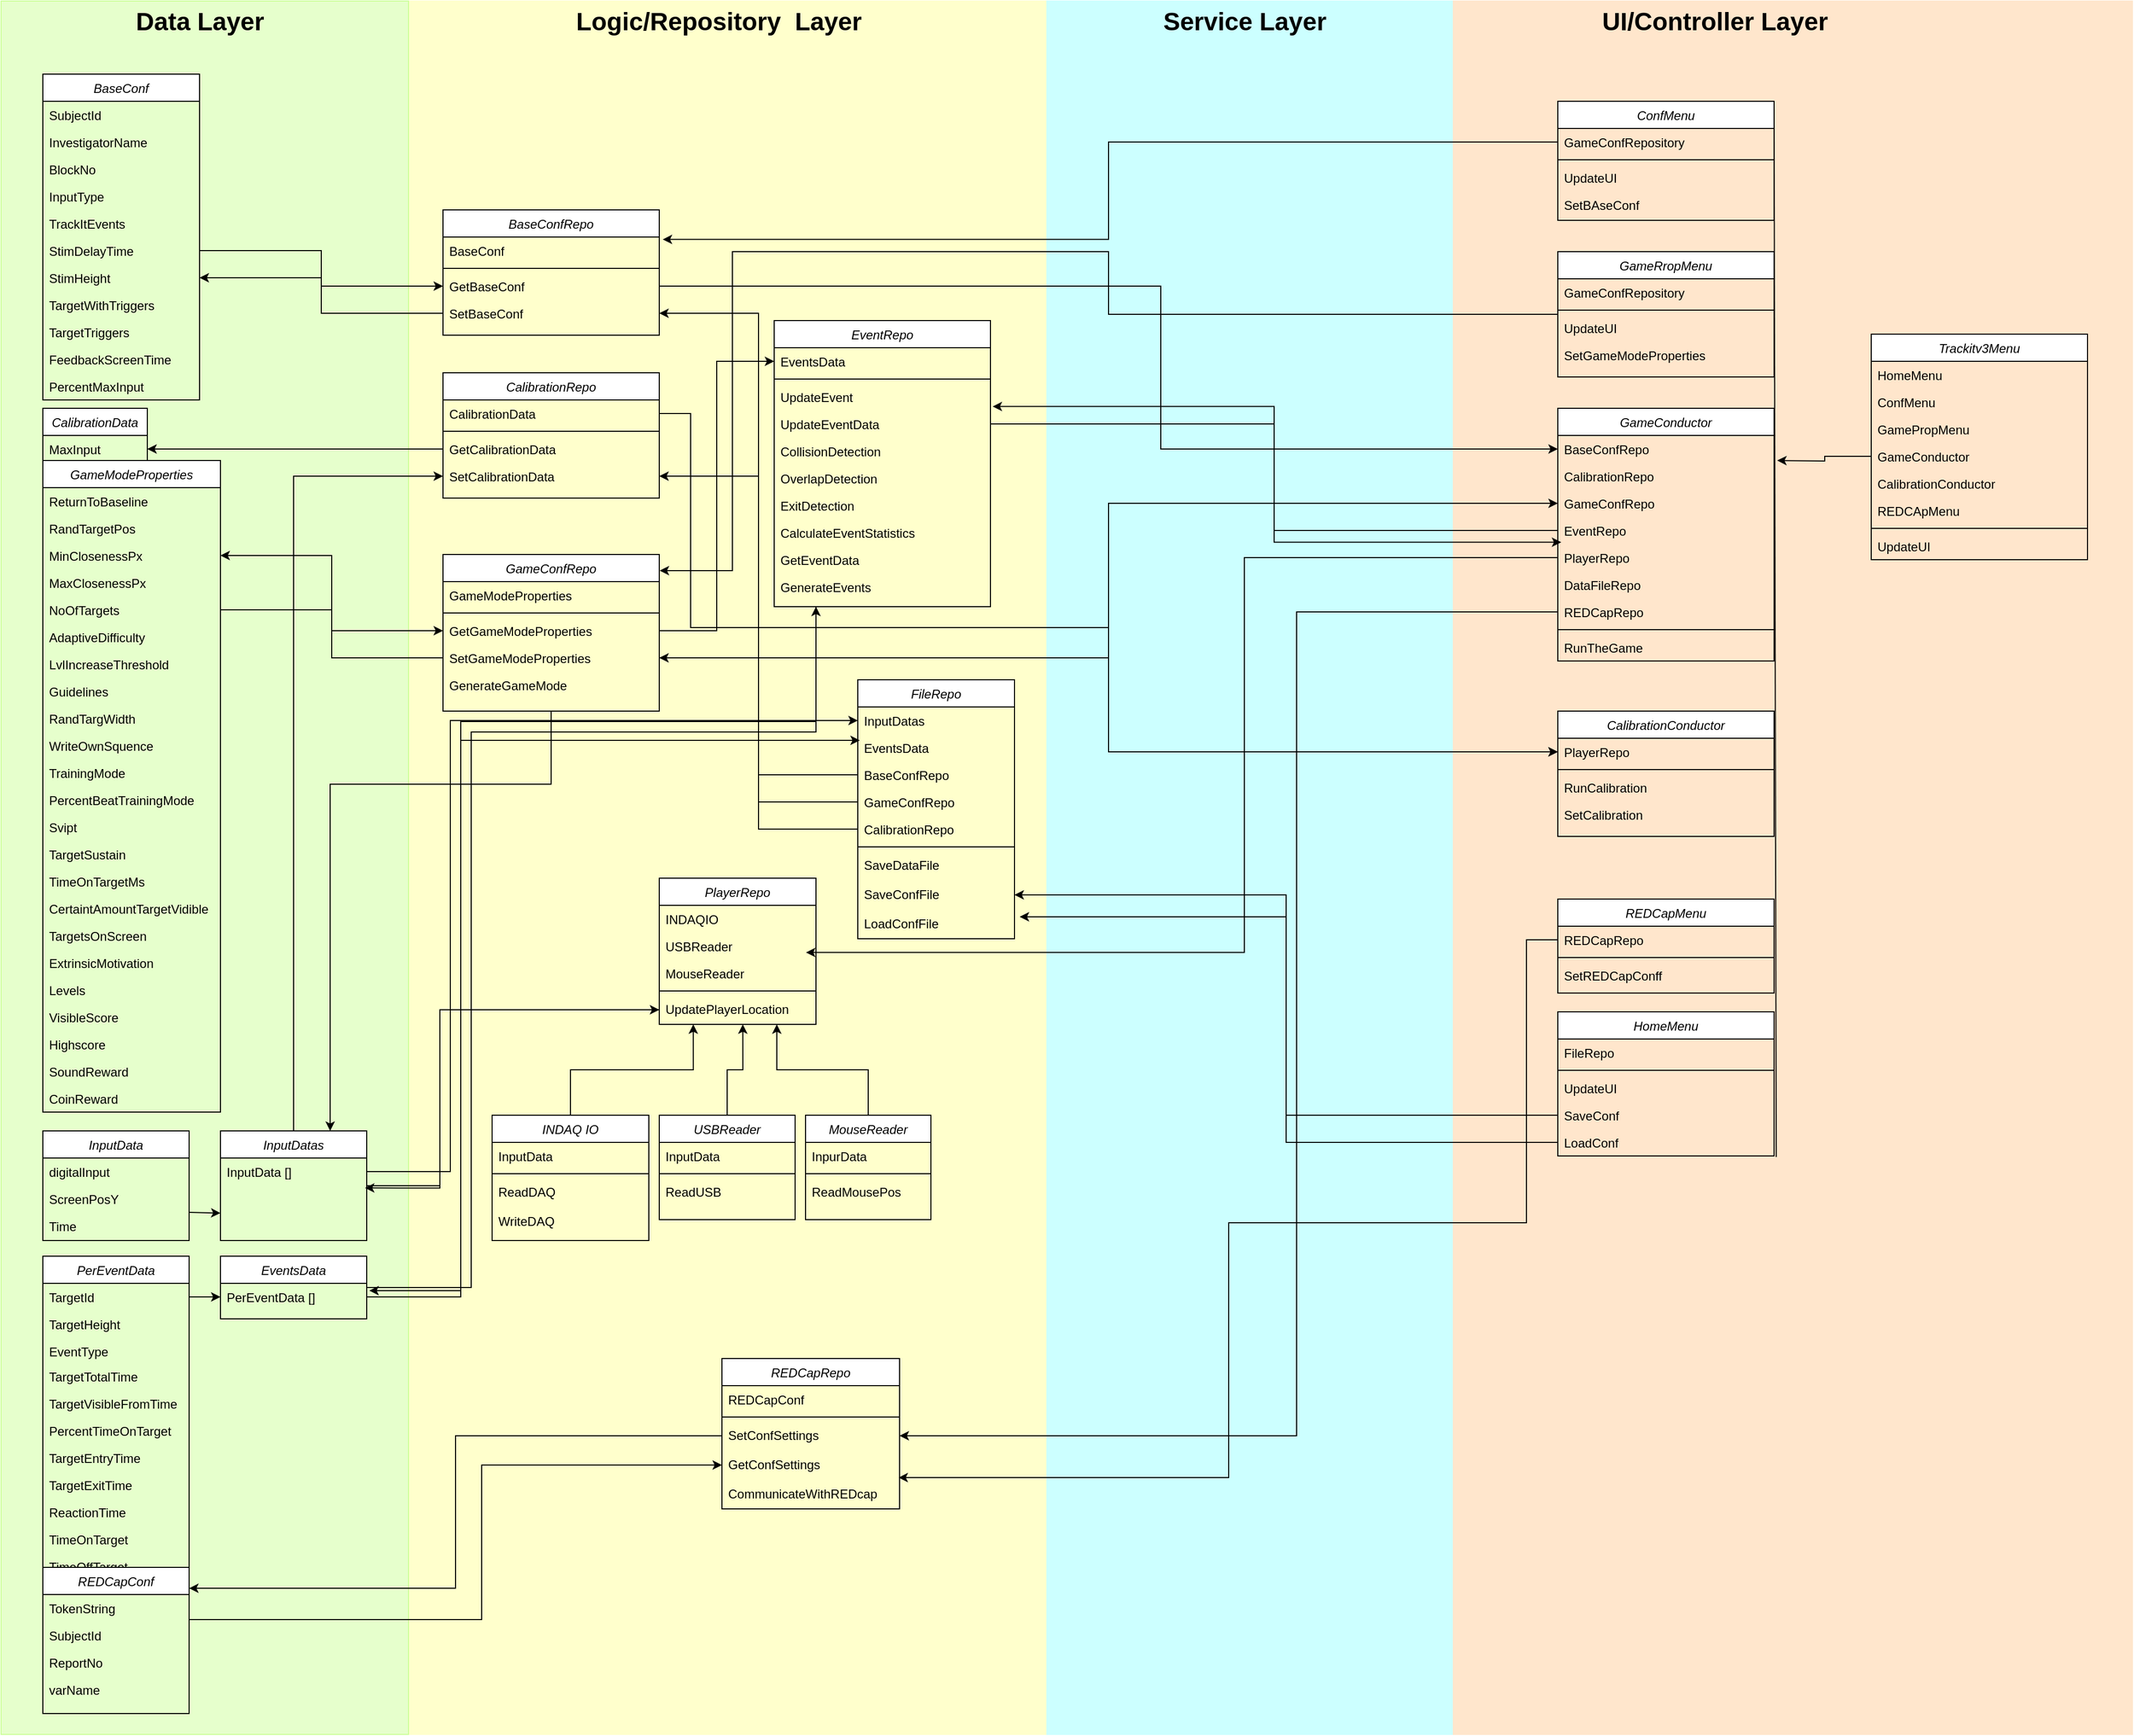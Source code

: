 <mxfile version="21.6.1" type="device">
  <diagram id="C5RBs43oDa-KdzZeNtuy" name="Page-1">
    <mxGraphModel dx="2963" dy="2889" grid="1" gridSize="10" guides="1" tooltips="1" connect="1" arrows="1" fold="1" page="1" pageScale="1" pageWidth="827" pageHeight="1169" math="0" shadow="0">
      <root>
        <mxCell id="WIyWlLk6GJQsqaUBKTNV-0" />
        <mxCell id="WIyWlLk6GJQsqaUBKTNV-1" parent="WIyWlLk6GJQsqaUBKTNV-0" />
        <mxCell id="iB9QgjUBHzaYhmSVUqCr-291" value="" style="rounded=0;whiteSpace=wrap;html=1;fillColor=#CCFFFF;strokeColor=#CCFFFF;" parent="WIyWlLk6GJQsqaUBKTNV-1" vertex="1">
          <mxGeometry x="1040" y="-40" width="390" height="1660" as="geometry" />
        </mxCell>
        <mxCell id="iB9QgjUBHzaYhmSVUqCr-287" value="" style="rounded=0;whiteSpace=wrap;html=1;fillColor=#FFFFCC;shadow=0;strokeColor=#FFFFCC;movable=0;resizable=0;rotatable=0;deletable=0;editable=0;locked=1;connectable=0;" parent="WIyWlLk6GJQsqaUBKTNV-1" vertex="1">
          <mxGeometry x="430" y="-40" width="610" height="1660" as="geometry" />
        </mxCell>
        <mxCell id="iB9QgjUBHzaYhmSVUqCr-286" value="" style="rounded=0;whiteSpace=wrap;html=1;strokeColor=#CCFF99;fillColor=#E6FFCC;" parent="WIyWlLk6GJQsqaUBKTNV-1" vertex="1">
          <mxGeometry x="40" y="-40" width="390" height="1660" as="geometry" />
        </mxCell>
        <mxCell id="iB9QgjUBHzaYhmSVUqCr-0" value="BaseConf" style="swimlane;fontStyle=2;align=center;verticalAlign=top;childLayout=stackLayout;horizontal=1;startSize=26;horizontalStack=0;resizeParent=1;resizeLast=0;collapsible=1;marginBottom=0;rounded=0;shadow=0;strokeWidth=1;" parent="WIyWlLk6GJQsqaUBKTNV-1" vertex="1">
          <mxGeometry x="80" y="30" width="150" height="312" as="geometry">
            <mxRectangle x="230" y="140" width="160" height="26" as="alternateBounds" />
          </mxGeometry>
        </mxCell>
        <mxCell id="iB9QgjUBHzaYhmSVUqCr-1" value="SubjectId" style="text;align=left;verticalAlign=top;spacingLeft=4;spacingRight=4;overflow=hidden;rotatable=0;points=[[0,0.5],[1,0.5]];portConstraint=eastwest;" parent="iB9QgjUBHzaYhmSVUqCr-0" vertex="1">
          <mxGeometry y="26" width="150" height="26" as="geometry" />
        </mxCell>
        <mxCell id="iB9QgjUBHzaYhmSVUqCr-2" value="InvestigatorName" style="text;align=left;verticalAlign=top;spacingLeft=4;spacingRight=4;overflow=hidden;rotatable=0;points=[[0,0.5],[1,0.5]];portConstraint=eastwest;rounded=0;shadow=0;html=0;" parent="iB9QgjUBHzaYhmSVUqCr-0" vertex="1">
          <mxGeometry y="52" width="150" height="26" as="geometry" />
        </mxCell>
        <mxCell id="L9snts_ERIxjk0RcvZbd-62" value="BlockNo" style="text;align=left;verticalAlign=top;spacingLeft=4;spacingRight=4;overflow=hidden;rotatable=0;points=[[0,0.5],[1,0.5]];portConstraint=eastwest;rounded=0;shadow=0;html=0;" vertex="1" parent="iB9QgjUBHzaYhmSVUqCr-0">
          <mxGeometry y="78" width="150" height="26" as="geometry" />
        </mxCell>
        <mxCell id="iB9QgjUBHzaYhmSVUqCr-3" value="InputType" style="text;align=left;verticalAlign=top;spacingLeft=4;spacingRight=4;overflow=hidden;rotatable=0;points=[[0,0.5],[1,0.5]];portConstraint=eastwest;rounded=0;shadow=0;html=0;" parent="iB9QgjUBHzaYhmSVUqCr-0" vertex="1">
          <mxGeometry y="104" width="150" height="26" as="geometry" />
        </mxCell>
        <mxCell id="iB9QgjUBHzaYhmSVUqCr-6" value="TrackItEvents" style="text;align=left;verticalAlign=top;spacingLeft=4;spacingRight=4;overflow=hidden;rotatable=0;points=[[0,0.5],[1,0.5]];portConstraint=eastwest;rounded=0;shadow=0;html=0;" parent="iB9QgjUBHzaYhmSVUqCr-0" vertex="1">
          <mxGeometry y="130" width="150" height="26" as="geometry" />
        </mxCell>
        <mxCell id="iB9QgjUBHzaYhmSVUqCr-8" value="StimDelayTime" style="text;align=left;verticalAlign=top;spacingLeft=4;spacingRight=4;overflow=hidden;rotatable=0;points=[[0,0.5],[1,0.5]];portConstraint=eastwest;rounded=0;shadow=0;html=0;" parent="iB9QgjUBHzaYhmSVUqCr-0" vertex="1">
          <mxGeometry y="156" width="150" height="26" as="geometry" />
        </mxCell>
        <mxCell id="L9snts_ERIxjk0RcvZbd-31" value="StimHeight" style="text;align=left;verticalAlign=top;spacingLeft=4;spacingRight=4;overflow=hidden;rotatable=0;points=[[0,0.5],[1,0.5]];portConstraint=eastwest;rounded=0;shadow=0;html=0;" vertex="1" parent="iB9QgjUBHzaYhmSVUqCr-0">
          <mxGeometry y="182" width="150" height="26" as="geometry" />
        </mxCell>
        <mxCell id="L9snts_ERIxjk0RcvZbd-32" value="TargetWithTriggers" style="text;align=left;verticalAlign=top;spacingLeft=4;spacingRight=4;overflow=hidden;rotatable=0;points=[[0,0.5],[1,0.5]];portConstraint=eastwest;rounded=0;shadow=0;html=0;" vertex="1" parent="iB9QgjUBHzaYhmSVUqCr-0">
          <mxGeometry y="208" width="150" height="26" as="geometry" />
        </mxCell>
        <mxCell id="L9snts_ERIxjk0RcvZbd-33" value="TargetTriggers" style="text;align=left;verticalAlign=top;spacingLeft=4;spacingRight=4;overflow=hidden;rotatable=0;points=[[0,0.5],[1,0.5]];portConstraint=eastwest;rounded=0;shadow=0;html=0;" vertex="1" parent="iB9QgjUBHzaYhmSVUqCr-0">
          <mxGeometry y="234" width="150" height="26" as="geometry" />
        </mxCell>
        <mxCell id="L9snts_ERIxjk0RcvZbd-34" value="FeedbackScreenTime" style="text;align=left;verticalAlign=top;spacingLeft=4;spacingRight=4;overflow=hidden;rotatable=0;points=[[0,0.5],[1,0.5]];portConstraint=eastwest;rounded=0;shadow=0;html=0;" vertex="1" parent="iB9QgjUBHzaYhmSVUqCr-0">
          <mxGeometry y="260" width="150" height="26" as="geometry" />
        </mxCell>
        <mxCell id="L9snts_ERIxjk0RcvZbd-35" value="PercentMaxInput" style="text;align=left;verticalAlign=top;spacingLeft=4;spacingRight=4;overflow=hidden;rotatable=0;points=[[0,0.5],[1,0.5]];portConstraint=eastwest;rounded=0;shadow=0;html=0;" vertex="1" parent="iB9QgjUBHzaYhmSVUqCr-0">
          <mxGeometry y="286" width="150" height="26" as="geometry" />
        </mxCell>
        <mxCell id="iB9QgjUBHzaYhmSVUqCr-45" value="BaseConfRepo" style="swimlane;fontStyle=2;align=center;verticalAlign=top;childLayout=stackLayout;horizontal=1;startSize=26;horizontalStack=0;resizeParent=1;resizeLast=0;collapsible=1;marginBottom=0;rounded=0;shadow=0;strokeWidth=1;" parent="WIyWlLk6GJQsqaUBKTNV-1" vertex="1">
          <mxGeometry x="463" y="160" width="207" height="120" as="geometry">
            <mxRectangle x="230" y="140" width="160" height="26" as="alternateBounds" />
          </mxGeometry>
        </mxCell>
        <mxCell id="iB9QgjUBHzaYhmSVUqCr-46" value="BaseConf" style="text;align=left;verticalAlign=top;spacingLeft=4;spacingRight=4;overflow=hidden;rotatable=0;points=[[0,0.5],[1,0.5]];portConstraint=eastwest;" parent="iB9QgjUBHzaYhmSVUqCr-45" vertex="1">
          <mxGeometry y="26" width="207" height="26" as="geometry" />
        </mxCell>
        <mxCell id="iB9QgjUBHzaYhmSVUqCr-49" value="" style="line;html=1;strokeWidth=1;align=left;verticalAlign=middle;spacingTop=-1;spacingLeft=3;spacingRight=3;rotatable=0;labelPosition=right;points=[];portConstraint=eastwest;" parent="iB9QgjUBHzaYhmSVUqCr-45" vertex="1">
          <mxGeometry y="52" width="207" height="8" as="geometry" />
        </mxCell>
        <mxCell id="iB9QgjUBHzaYhmSVUqCr-50" value="GetBaseConf" style="text;align=left;verticalAlign=top;spacingLeft=4;spacingRight=4;overflow=hidden;rotatable=0;points=[[0,0.5],[1,0.5]];portConstraint=eastwest;" parent="iB9QgjUBHzaYhmSVUqCr-45" vertex="1">
          <mxGeometry y="60" width="207" height="26" as="geometry" />
        </mxCell>
        <mxCell id="iB9QgjUBHzaYhmSVUqCr-232" value="SetBaseConf" style="text;align=left;verticalAlign=top;spacingLeft=4;spacingRight=4;overflow=hidden;rotatable=0;points=[[0,0.5],[1,0.5]];portConstraint=eastwest;" parent="iB9QgjUBHzaYhmSVUqCr-45" vertex="1">
          <mxGeometry y="86" width="207" height="26" as="geometry" />
        </mxCell>
        <mxCell id="iB9QgjUBHzaYhmSVUqCr-289" value="Logic/Repository&amp;nbsp; Layer&amp;nbsp;" style="text;strokeColor=none;fillColor=none;html=1;fontSize=24;fontStyle=1;verticalAlign=middle;align=center;" parent="WIyWlLk6GJQsqaUBKTNV-1" vertex="1">
          <mxGeometry x="680" y="-40" width="100" height="40" as="geometry" />
        </mxCell>
        <mxCell id="iB9QgjUBHzaYhmSVUqCr-290" value="Data Layer" style="text;strokeColor=none;fillColor=none;html=1;fontSize=24;fontStyle=1;verticalAlign=middle;align=center;" parent="WIyWlLk6GJQsqaUBKTNV-1" vertex="1">
          <mxGeometry x="180" y="-40" width="100" height="40" as="geometry" />
        </mxCell>
        <mxCell id="iB9QgjUBHzaYhmSVUqCr-292" value="Service Layer" style="text;strokeColor=none;fillColor=none;html=1;fontSize=24;fontStyle=1;verticalAlign=middle;align=center;" parent="WIyWlLk6GJQsqaUBKTNV-1" vertex="1">
          <mxGeometry x="1180" y="-40" width="100" height="40" as="geometry" />
        </mxCell>
        <mxCell id="iB9QgjUBHzaYhmSVUqCr-293" value="" style="rounded=0;whiteSpace=wrap;html=1;fillColor=#FFE6CC;strokeColor=#FFE6CC;" parent="WIyWlLk6GJQsqaUBKTNV-1" vertex="1">
          <mxGeometry x="1430" y="-40" width="650" height="1660" as="geometry" />
        </mxCell>
        <mxCell id="iB9QgjUBHzaYhmSVUqCr-294" value="UI/Controller Layer" style="text;strokeColor=none;fillColor=none;html=1;fontSize=24;fontStyle=1;verticalAlign=middle;align=center;" parent="WIyWlLk6GJQsqaUBKTNV-1" vertex="1">
          <mxGeometry x="1630" y="-40" width="100" height="40" as="geometry" />
        </mxCell>
        <mxCell id="L9snts_ERIxjk0RcvZbd-0" value="CalibrationData" style="swimlane;fontStyle=2;align=center;verticalAlign=top;childLayout=stackLayout;horizontal=1;startSize=26;horizontalStack=0;resizeParent=1;resizeLast=0;collapsible=1;marginBottom=0;rounded=0;shadow=0;strokeWidth=1;" vertex="1" parent="WIyWlLk6GJQsqaUBKTNV-1">
          <mxGeometry x="80" y="350" width="100" height="52" as="geometry">
            <mxRectangle x="230" y="140" width="160" height="26" as="alternateBounds" />
          </mxGeometry>
        </mxCell>
        <mxCell id="L9snts_ERIxjk0RcvZbd-1" value="MaxInput" style="text;align=left;verticalAlign=top;spacingLeft=4;spacingRight=4;overflow=hidden;rotatable=0;points=[[0,0.5],[1,0.5]];portConstraint=eastwest;" vertex="1" parent="L9snts_ERIxjk0RcvZbd-0">
          <mxGeometry y="26" width="100" height="26" as="geometry" />
        </mxCell>
        <mxCell id="L9snts_ERIxjk0RcvZbd-6" value="GameModeProperties" style="swimlane;fontStyle=2;align=center;verticalAlign=top;childLayout=stackLayout;horizontal=1;startSize=26;horizontalStack=0;resizeParent=1;resizeLast=0;collapsible=1;marginBottom=0;rounded=0;shadow=0;strokeWidth=1;" vertex="1" parent="WIyWlLk6GJQsqaUBKTNV-1">
          <mxGeometry x="80" y="400" width="170" height="624" as="geometry">
            <mxRectangle x="230" y="140" width="160" height="26" as="alternateBounds" />
          </mxGeometry>
        </mxCell>
        <mxCell id="L9snts_ERIxjk0RcvZbd-7" value="ReturnToBaseline" style="text;align=left;verticalAlign=top;spacingLeft=4;spacingRight=4;overflow=hidden;rotatable=0;points=[[0,0.5],[1,0.5]];portConstraint=eastwest;" vertex="1" parent="L9snts_ERIxjk0RcvZbd-6">
          <mxGeometry y="26" width="170" height="26" as="geometry" />
        </mxCell>
        <mxCell id="L9snts_ERIxjk0RcvZbd-8" value="RandTargetPos" style="text;align=left;verticalAlign=top;spacingLeft=4;spacingRight=4;overflow=hidden;rotatable=0;points=[[0,0.5],[1,0.5]];portConstraint=eastwest;rounded=0;shadow=0;html=0;" vertex="1" parent="L9snts_ERIxjk0RcvZbd-6">
          <mxGeometry y="52" width="170" height="26" as="geometry" />
        </mxCell>
        <mxCell id="L9snts_ERIxjk0RcvZbd-42" value="MinClosenessPx" style="text;align=left;verticalAlign=top;spacingLeft=4;spacingRight=4;overflow=hidden;rotatable=0;points=[[0,0.5],[1,0.5]];portConstraint=eastwest;rounded=0;shadow=0;html=0;" vertex="1" parent="L9snts_ERIxjk0RcvZbd-6">
          <mxGeometry y="78" width="170" height="26" as="geometry" />
        </mxCell>
        <mxCell id="L9snts_ERIxjk0RcvZbd-43" value="MaxClosenessPx" style="text;align=left;verticalAlign=top;spacingLeft=4;spacingRight=4;overflow=hidden;rotatable=0;points=[[0,0.5],[1,0.5]];portConstraint=eastwest;rounded=0;shadow=0;html=0;" vertex="1" parent="L9snts_ERIxjk0RcvZbd-6">
          <mxGeometry y="104" width="170" height="26" as="geometry" />
        </mxCell>
        <mxCell id="L9snts_ERIxjk0RcvZbd-63" value="NoOfTargets" style="text;align=left;verticalAlign=top;spacingLeft=4;spacingRight=4;overflow=hidden;rotatable=0;points=[[0,0.5],[1,0.5]];portConstraint=eastwest;rounded=0;shadow=0;html=0;" vertex="1" parent="L9snts_ERIxjk0RcvZbd-6">
          <mxGeometry y="130" width="170" height="26" as="geometry" />
        </mxCell>
        <mxCell id="L9snts_ERIxjk0RcvZbd-9" value="AdaptiveDifficulty" style="text;align=left;verticalAlign=top;spacingLeft=4;spacingRight=4;overflow=hidden;rotatable=0;points=[[0,0.5],[1,0.5]];portConstraint=eastwest;rounded=0;shadow=0;html=0;" vertex="1" parent="L9snts_ERIxjk0RcvZbd-6">
          <mxGeometry y="156" width="170" height="26" as="geometry" />
        </mxCell>
        <mxCell id="L9snts_ERIxjk0RcvZbd-44" value="LvlIncreaseThreshold" style="text;align=left;verticalAlign=top;spacingLeft=4;spacingRight=4;overflow=hidden;rotatable=0;points=[[0,0.5],[1,0.5]];portConstraint=eastwest;rounded=0;shadow=0;html=0;" vertex="1" parent="L9snts_ERIxjk0RcvZbd-6">
          <mxGeometry y="182" width="170" height="26" as="geometry" />
        </mxCell>
        <mxCell id="L9snts_ERIxjk0RcvZbd-10" value="Guidelines" style="text;align=left;verticalAlign=top;spacingLeft=4;spacingRight=4;overflow=hidden;rotatable=0;points=[[0,0.5],[1,0.5]];portConstraint=eastwest;rounded=0;shadow=0;html=0;" vertex="1" parent="L9snts_ERIxjk0RcvZbd-6">
          <mxGeometry y="208" width="170" height="26" as="geometry" />
        </mxCell>
        <mxCell id="L9snts_ERIxjk0RcvZbd-11" value="RandTargWidth" style="text;align=left;verticalAlign=top;spacingLeft=4;spacingRight=4;overflow=hidden;rotatable=0;points=[[0,0.5],[1,0.5]];portConstraint=eastwest;rounded=0;shadow=0;html=0;" vertex="1" parent="L9snts_ERIxjk0RcvZbd-6">
          <mxGeometry y="234" width="170" height="26" as="geometry" />
        </mxCell>
        <mxCell id="L9snts_ERIxjk0RcvZbd-36" value="WriteOwnSquence" style="text;align=left;verticalAlign=top;spacingLeft=4;spacingRight=4;overflow=hidden;rotatable=0;points=[[0,0.5],[1,0.5]];portConstraint=eastwest;rounded=0;shadow=0;html=0;" vertex="1" parent="L9snts_ERIxjk0RcvZbd-6">
          <mxGeometry y="260" width="170" height="26" as="geometry" />
        </mxCell>
        <mxCell id="L9snts_ERIxjk0RcvZbd-37" value="TrainingMode" style="text;align=left;verticalAlign=top;spacingLeft=4;spacingRight=4;overflow=hidden;rotatable=0;points=[[0,0.5],[1,0.5]];portConstraint=eastwest;rounded=0;shadow=0;html=0;" vertex="1" parent="L9snts_ERIxjk0RcvZbd-6">
          <mxGeometry y="286" width="170" height="26" as="geometry" />
        </mxCell>
        <mxCell id="L9snts_ERIxjk0RcvZbd-45" value="PercentBeatTrainingMode" style="text;align=left;verticalAlign=top;spacingLeft=4;spacingRight=4;overflow=hidden;rotatable=0;points=[[0,0.5],[1,0.5]];portConstraint=eastwest;rounded=0;shadow=0;html=0;" vertex="1" parent="L9snts_ERIxjk0RcvZbd-6">
          <mxGeometry y="312" width="170" height="26" as="geometry" />
        </mxCell>
        <mxCell id="L9snts_ERIxjk0RcvZbd-38" value="Svipt" style="text;align=left;verticalAlign=top;spacingLeft=4;spacingRight=4;overflow=hidden;rotatable=0;points=[[0,0.5],[1,0.5]];portConstraint=eastwest;rounded=0;shadow=0;html=0;" vertex="1" parent="L9snts_ERIxjk0RcvZbd-6">
          <mxGeometry y="338" width="170" height="26" as="geometry" />
        </mxCell>
        <mxCell id="L9snts_ERIxjk0RcvZbd-39" value="TargetSustain" style="text;align=left;verticalAlign=top;spacingLeft=4;spacingRight=4;overflow=hidden;rotatable=0;points=[[0,0.5],[1,0.5]];portConstraint=eastwest;rounded=0;shadow=0;html=0;" vertex="1" parent="L9snts_ERIxjk0RcvZbd-6">
          <mxGeometry y="364" width="170" height="26" as="geometry" />
        </mxCell>
        <mxCell id="L9snts_ERIxjk0RcvZbd-46" value="TimeOnTargetMs" style="text;align=left;verticalAlign=top;spacingLeft=4;spacingRight=4;overflow=hidden;rotatable=0;points=[[0,0.5],[1,0.5]];portConstraint=eastwest;rounded=0;shadow=0;html=0;" vertex="1" parent="L9snts_ERIxjk0RcvZbd-6">
          <mxGeometry y="390" width="170" height="26" as="geometry" />
        </mxCell>
        <mxCell id="L9snts_ERIxjk0RcvZbd-40" value="CertaintAmountTargetVidible" style="text;align=left;verticalAlign=top;spacingLeft=4;spacingRight=4;overflow=hidden;rotatable=0;points=[[0,0.5],[1,0.5]];portConstraint=eastwest;rounded=0;shadow=0;html=0;" vertex="1" parent="L9snts_ERIxjk0RcvZbd-6">
          <mxGeometry y="416" width="170" height="26" as="geometry" />
        </mxCell>
        <mxCell id="L9snts_ERIxjk0RcvZbd-47" value="TargetsOnScreen" style="text;align=left;verticalAlign=top;spacingLeft=4;spacingRight=4;overflow=hidden;rotatable=0;points=[[0,0.5],[1,0.5]];portConstraint=eastwest;rounded=0;shadow=0;html=0;" vertex="1" parent="L9snts_ERIxjk0RcvZbd-6">
          <mxGeometry y="442" width="170" height="26" as="geometry" />
        </mxCell>
        <mxCell id="L9snts_ERIxjk0RcvZbd-41" value="ExtrinsicMotivation" style="text;align=left;verticalAlign=top;spacingLeft=4;spacingRight=4;overflow=hidden;rotatable=0;points=[[0,0.5],[1,0.5]];portConstraint=eastwest;rounded=0;shadow=0;html=0;" vertex="1" parent="L9snts_ERIxjk0RcvZbd-6">
          <mxGeometry y="468" width="170" height="26" as="geometry" />
        </mxCell>
        <mxCell id="L9snts_ERIxjk0RcvZbd-48" value="Levels" style="text;align=left;verticalAlign=top;spacingLeft=4;spacingRight=4;overflow=hidden;rotatable=0;points=[[0,0.5],[1,0.5]];portConstraint=eastwest;rounded=0;shadow=0;html=0;" vertex="1" parent="L9snts_ERIxjk0RcvZbd-6">
          <mxGeometry y="494" width="170" height="26" as="geometry" />
        </mxCell>
        <mxCell id="L9snts_ERIxjk0RcvZbd-49" value="VisibleScore" style="text;align=left;verticalAlign=top;spacingLeft=4;spacingRight=4;overflow=hidden;rotatable=0;points=[[0,0.5],[1,0.5]];portConstraint=eastwest;rounded=0;shadow=0;html=0;" vertex="1" parent="L9snts_ERIxjk0RcvZbd-6">
          <mxGeometry y="520" width="170" height="26" as="geometry" />
        </mxCell>
        <mxCell id="L9snts_ERIxjk0RcvZbd-50" value="Highscore" style="text;align=left;verticalAlign=top;spacingLeft=4;spacingRight=4;overflow=hidden;rotatable=0;points=[[0,0.5],[1,0.5]];portConstraint=eastwest;rounded=0;shadow=0;html=0;" vertex="1" parent="L9snts_ERIxjk0RcvZbd-6">
          <mxGeometry y="546" width="170" height="26" as="geometry" />
        </mxCell>
        <mxCell id="L9snts_ERIxjk0RcvZbd-51" value="SoundReward" style="text;align=left;verticalAlign=top;spacingLeft=4;spacingRight=4;overflow=hidden;rotatable=0;points=[[0,0.5],[1,0.5]];portConstraint=eastwest;rounded=0;shadow=0;html=0;" vertex="1" parent="L9snts_ERIxjk0RcvZbd-6">
          <mxGeometry y="572" width="170" height="26" as="geometry" />
        </mxCell>
        <mxCell id="L9snts_ERIxjk0RcvZbd-52" value="CoinReward" style="text;align=left;verticalAlign=top;spacingLeft=4;spacingRight=4;overflow=hidden;rotatable=0;points=[[0,0.5],[1,0.5]];portConstraint=eastwest;rounded=0;shadow=0;html=0;" vertex="1" parent="L9snts_ERIxjk0RcvZbd-6">
          <mxGeometry y="598" width="170" height="26" as="geometry" />
        </mxCell>
        <mxCell id="L9snts_ERIxjk0RcvZbd-12" value="InputData" style="swimlane;fontStyle=2;align=center;verticalAlign=top;childLayout=stackLayout;horizontal=1;startSize=26;horizontalStack=0;resizeParent=1;resizeLast=0;collapsible=1;marginBottom=0;rounded=0;shadow=0;strokeWidth=1;" vertex="1" parent="WIyWlLk6GJQsqaUBKTNV-1">
          <mxGeometry x="80" y="1042" width="140" height="105" as="geometry">
            <mxRectangle x="230" y="140" width="160" height="26" as="alternateBounds" />
          </mxGeometry>
        </mxCell>
        <mxCell id="L9snts_ERIxjk0RcvZbd-194" value="" style="endArrow=classic;html=1;rounded=0;entryX=0;entryY=0.75;entryDx=0;entryDy=0;" edge="1" parent="L9snts_ERIxjk0RcvZbd-12" target="L9snts_ERIxjk0RcvZbd-53">
          <mxGeometry width="50" height="50" relative="1" as="geometry">
            <mxPoint x="140" y="78" as="sourcePoint" />
            <mxPoint x="190" y="28" as="targetPoint" />
          </mxGeometry>
        </mxCell>
        <mxCell id="L9snts_ERIxjk0RcvZbd-13" value="digitalInput " style="text;align=left;verticalAlign=top;spacingLeft=4;spacingRight=4;overflow=hidden;rotatable=0;points=[[0,0.5],[1,0.5]];portConstraint=eastwest;" vertex="1" parent="L9snts_ERIxjk0RcvZbd-12">
          <mxGeometry y="26" width="140" height="26" as="geometry" />
        </mxCell>
        <mxCell id="L9snts_ERIxjk0RcvZbd-30" value="ScreenPosY" style="text;align=left;verticalAlign=top;spacingLeft=4;spacingRight=4;overflow=hidden;rotatable=0;points=[[0,0.5],[1,0.5]];portConstraint=eastwest;rounded=0;shadow=0;html=0;" vertex="1" parent="L9snts_ERIxjk0RcvZbd-12">
          <mxGeometry y="52" width="140" height="26" as="geometry" />
        </mxCell>
        <mxCell id="L9snts_ERIxjk0RcvZbd-14" value="Time " style="text;align=left;verticalAlign=top;spacingLeft=4;spacingRight=4;overflow=hidden;rotatable=0;points=[[0,0.5],[1,0.5]];portConstraint=eastwest;rounded=0;shadow=0;html=0;" vertex="1" parent="L9snts_ERIxjk0RcvZbd-12">
          <mxGeometry y="78" width="140" height="26" as="geometry" />
        </mxCell>
        <mxCell id="L9snts_ERIxjk0RcvZbd-18" value="PerEventData" style="swimlane;fontStyle=2;align=center;verticalAlign=top;childLayout=stackLayout;horizontal=1;startSize=26;horizontalStack=0;resizeParent=1;resizeLast=0;collapsible=1;marginBottom=0;rounded=0;shadow=0;strokeWidth=1;" vertex="1" parent="WIyWlLk6GJQsqaUBKTNV-1">
          <mxGeometry x="80" y="1162" width="140" height="312" as="geometry">
            <mxRectangle x="230" y="140" width="160" height="26" as="alternateBounds" />
          </mxGeometry>
        </mxCell>
        <mxCell id="L9snts_ERIxjk0RcvZbd-19" value="TargetId" style="text;align=left;verticalAlign=top;spacingLeft=4;spacingRight=4;overflow=hidden;rotatable=0;points=[[0,0.5],[1,0.5]];portConstraint=eastwest;" vertex="1" parent="L9snts_ERIxjk0RcvZbd-18">
          <mxGeometry y="26" width="140" height="26" as="geometry" />
        </mxCell>
        <mxCell id="L9snts_ERIxjk0RcvZbd-20" value="TargetHeight" style="text;align=left;verticalAlign=top;spacingLeft=4;spacingRight=4;overflow=hidden;rotatable=0;points=[[0,0.5],[1,0.5]];portConstraint=eastwest;rounded=0;shadow=0;html=0;" vertex="1" parent="L9snts_ERIxjk0RcvZbd-18">
          <mxGeometry y="52" width="140" height="26" as="geometry" />
        </mxCell>
        <mxCell id="L9snts_ERIxjk0RcvZbd-183" value="EventType" style="text;align=left;verticalAlign=top;spacingLeft=4;spacingRight=4;overflow=hidden;rotatable=0;points=[[0,0.5],[1,0.5]];portConstraint=eastwest;rounded=0;shadow=0;html=0;" vertex="1" parent="L9snts_ERIxjk0RcvZbd-18">
          <mxGeometry y="78" width="140" height="24" as="geometry" />
        </mxCell>
        <mxCell id="L9snts_ERIxjk0RcvZbd-58" value="TargetTotalTime" style="text;align=left;verticalAlign=top;spacingLeft=4;spacingRight=4;overflow=hidden;rotatable=0;points=[[0,0.5],[1,0.5]];portConstraint=eastwest;rounded=0;shadow=0;html=0;" vertex="1" parent="L9snts_ERIxjk0RcvZbd-18">
          <mxGeometry y="102" width="140" height="26" as="geometry" />
        </mxCell>
        <mxCell id="L9snts_ERIxjk0RcvZbd-21" value="TargetVisibleFromTime" style="text;align=left;verticalAlign=top;spacingLeft=4;spacingRight=4;overflow=hidden;rotatable=0;points=[[0,0.5],[1,0.5]];portConstraint=eastwest;rounded=0;shadow=0;html=0;" vertex="1" parent="L9snts_ERIxjk0RcvZbd-18">
          <mxGeometry y="128" width="140" height="26" as="geometry" />
        </mxCell>
        <mxCell id="L9snts_ERIxjk0RcvZbd-22" value="PercentTimeOnTarget" style="text;align=left;verticalAlign=top;spacingLeft=4;spacingRight=4;overflow=hidden;rotatable=0;points=[[0,0.5],[1,0.5]];portConstraint=eastwest;rounded=0;shadow=0;html=0;" vertex="1" parent="L9snts_ERIxjk0RcvZbd-18">
          <mxGeometry y="154" width="140" height="26" as="geometry" />
        </mxCell>
        <mxCell id="L9snts_ERIxjk0RcvZbd-23" value="TargetEntryTime" style="text;align=left;verticalAlign=top;spacingLeft=4;spacingRight=4;overflow=hidden;rotatable=0;points=[[0,0.5],[1,0.5]];portConstraint=eastwest;rounded=0;shadow=0;html=0;" vertex="1" parent="L9snts_ERIxjk0RcvZbd-18">
          <mxGeometry y="180" width="140" height="26" as="geometry" />
        </mxCell>
        <mxCell id="L9snts_ERIxjk0RcvZbd-61" value="TargetExitTime" style="text;align=left;verticalAlign=top;spacingLeft=4;spacingRight=4;overflow=hidden;rotatable=0;points=[[0,0.5],[1,0.5]];portConstraint=eastwest;rounded=0;shadow=0;html=0;" vertex="1" parent="L9snts_ERIxjk0RcvZbd-18">
          <mxGeometry y="206" width="140" height="26" as="geometry" />
        </mxCell>
        <mxCell id="L9snts_ERIxjk0RcvZbd-57" value="ReactionTime" style="text;align=left;verticalAlign=top;spacingLeft=4;spacingRight=4;overflow=hidden;rotatable=0;points=[[0,0.5],[1,0.5]];portConstraint=eastwest;rounded=0;shadow=0;html=0;" vertex="1" parent="L9snts_ERIxjk0RcvZbd-18">
          <mxGeometry y="232" width="140" height="26" as="geometry" />
        </mxCell>
        <mxCell id="L9snts_ERIxjk0RcvZbd-59" value="TimeOnTarget" style="text;align=left;verticalAlign=top;spacingLeft=4;spacingRight=4;overflow=hidden;rotatable=0;points=[[0,0.5],[1,0.5]];portConstraint=eastwest;rounded=0;shadow=0;html=0;" vertex="1" parent="L9snts_ERIxjk0RcvZbd-18">
          <mxGeometry y="258" width="140" height="26" as="geometry" />
        </mxCell>
        <mxCell id="L9snts_ERIxjk0RcvZbd-60" value="TimeOffTarget" style="text;align=left;verticalAlign=top;spacingLeft=4;spacingRight=4;overflow=hidden;rotatable=0;points=[[0,0.5],[1,0.5]];portConstraint=eastwest;rounded=0;shadow=0;html=0;" vertex="1" parent="L9snts_ERIxjk0RcvZbd-18">
          <mxGeometry y="284" width="140" height="26" as="geometry" />
        </mxCell>
        <mxCell id="L9snts_ERIxjk0RcvZbd-329" style="edgeStyle=orthogonalEdgeStyle;rounded=0;orthogonalLoop=1;jettySize=auto;html=1;" edge="1" parent="WIyWlLk6GJQsqaUBKTNV-1" source="L9snts_ERIxjk0RcvZbd-24">
          <mxGeometry relative="1" as="geometry">
            <mxPoint x="820" y="540" as="targetPoint" />
            <Array as="points">
              <mxPoint x="490" y="1192" />
              <mxPoint x="490" y="660" />
              <mxPoint x="820" y="660" />
              <mxPoint x="820" y="540" />
            </Array>
          </mxGeometry>
        </mxCell>
        <mxCell id="L9snts_ERIxjk0RcvZbd-24" value="EventsData" style="swimlane;fontStyle=2;align=center;verticalAlign=top;childLayout=stackLayout;horizontal=1;startSize=26;horizontalStack=0;resizeParent=1;resizeLast=0;collapsible=1;marginBottom=0;rounded=0;shadow=0;strokeWidth=1;" vertex="1" parent="WIyWlLk6GJQsqaUBKTNV-1">
          <mxGeometry x="250" y="1162" width="140" height="60" as="geometry">
            <mxRectangle x="230" y="140" width="160" height="26" as="alternateBounds" />
          </mxGeometry>
        </mxCell>
        <mxCell id="L9snts_ERIxjk0RcvZbd-25" value="PerEventData []" style="text;align=left;verticalAlign=top;spacingLeft=4;spacingRight=4;overflow=hidden;rotatable=0;points=[[0,0.5],[1,0.5]];portConstraint=eastwest;" vertex="1" parent="L9snts_ERIxjk0RcvZbd-24">
          <mxGeometry y="26" width="140" height="26" as="geometry" />
        </mxCell>
        <mxCell id="L9snts_ERIxjk0RcvZbd-322" style="edgeStyle=orthogonalEdgeStyle;rounded=0;orthogonalLoop=1;jettySize=auto;html=1;entryX=0;entryY=0.5;entryDx=0;entryDy=0;" edge="1" parent="WIyWlLk6GJQsqaUBKTNV-1" source="L9snts_ERIxjk0RcvZbd-53" target="L9snts_ERIxjk0RcvZbd-262">
          <mxGeometry relative="1" as="geometry" />
        </mxCell>
        <mxCell id="L9snts_ERIxjk0RcvZbd-325" style="edgeStyle=orthogonalEdgeStyle;rounded=0;orthogonalLoop=1;jettySize=auto;html=1;entryX=0;entryY=0.5;entryDx=0;entryDy=0;" edge="1" parent="WIyWlLk6GJQsqaUBKTNV-1" source="L9snts_ERIxjk0RcvZbd-53" target="L9snts_ERIxjk0RcvZbd-187">
          <mxGeometry relative="1" as="geometry">
            <Array as="points">
              <mxPoint x="460" y="1095" />
              <mxPoint x="460" y="926" />
            </Array>
          </mxGeometry>
        </mxCell>
        <mxCell id="L9snts_ERIxjk0RcvZbd-53" value="InputDatas" style="swimlane;fontStyle=2;align=center;verticalAlign=top;childLayout=stackLayout;horizontal=1;startSize=26;horizontalStack=0;resizeParent=1;resizeLast=0;collapsible=1;marginBottom=0;rounded=0;shadow=0;strokeWidth=1;" vertex="1" parent="WIyWlLk6GJQsqaUBKTNV-1">
          <mxGeometry x="250" y="1042" width="140" height="105" as="geometry">
            <mxRectangle x="230" y="140" width="160" height="26" as="alternateBounds" />
          </mxGeometry>
        </mxCell>
        <mxCell id="L9snts_ERIxjk0RcvZbd-54" value="InputData []" style="text;align=left;verticalAlign=top;spacingLeft=4;spacingRight=4;overflow=hidden;rotatable=0;points=[[0,0.5],[1,0.5]];portConstraint=eastwest;" vertex="1" parent="L9snts_ERIxjk0RcvZbd-53">
          <mxGeometry y="26" width="140" height="26" as="geometry" />
        </mxCell>
        <mxCell id="L9snts_ERIxjk0RcvZbd-326" style="edgeStyle=orthogonalEdgeStyle;rounded=0;orthogonalLoop=1;jettySize=auto;html=1;entryX=0.217;entryY=1;entryDx=0;entryDy=0;entryPerimeter=0;" edge="1" parent="WIyWlLk6GJQsqaUBKTNV-1" source="L9snts_ERIxjk0RcvZbd-65" target="L9snts_ERIxjk0RcvZbd-187">
          <mxGeometry relative="1" as="geometry" />
        </mxCell>
        <mxCell id="L9snts_ERIxjk0RcvZbd-65" value="INDAQ IO" style="swimlane;fontStyle=2;align=center;verticalAlign=top;childLayout=stackLayout;horizontal=1;startSize=26;horizontalStack=0;resizeParent=1;resizeLast=0;collapsible=1;marginBottom=0;rounded=0;shadow=0;strokeWidth=1;" vertex="1" parent="WIyWlLk6GJQsqaUBKTNV-1">
          <mxGeometry x="510" y="1027" width="150" height="120" as="geometry">
            <mxRectangle x="230" y="140" width="160" height="26" as="alternateBounds" />
          </mxGeometry>
        </mxCell>
        <mxCell id="L9snts_ERIxjk0RcvZbd-66" value="InputData" style="text;align=left;verticalAlign=top;spacingLeft=4;spacingRight=4;overflow=hidden;rotatable=0;points=[[0,0.5],[1,0.5]];portConstraint=eastwest;" vertex="1" parent="L9snts_ERIxjk0RcvZbd-65">
          <mxGeometry y="26" width="150" height="26" as="geometry" />
        </mxCell>
        <mxCell id="L9snts_ERIxjk0RcvZbd-69" value="" style="line;html=1;strokeWidth=1;align=left;verticalAlign=middle;spacingTop=-1;spacingLeft=3;spacingRight=3;rotatable=0;labelPosition=right;points=[];portConstraint=eastwest;" vertex="1" parent="L9snts_ERIxjk0RcvZbd-65">
          <mxGeometry y="52" width="150" height="8" as="geometry" />
        </mxCell>
        <mxCell id="L9snts_ERIxjk0RcvZbd-70" value="ReadDAQ" style="text;align=left;verticalAlign=top;spacingLeft=4;spacingRight=4;overflow=hidden;rotatable=0;points=[[0,0.5],[1,0.5]];portConstraint=eastwest;" vertex="1" parent="L9snts_ERIxjk0RcvZbd-65">
          <mxGeometry y="60" width="150" height="28" as="geometry" />
        </mxCell>
        <mxCell id="L9snts_ERIxjk0RcvZbd-71" value="WriteDAQ" style="text;align=left;verticalAlign=top;spacingLeft=4;spacingRight=4;overflow=hidden;rotatable=0;points=[[0,0.5],[1,0.5]];portConstraint=eastwest;" vertex="1" parent="L9snts_ERIxjk0RcvZbd-65">
          <mxGeometry y="88" width="150" height="26" as="geometry" />
        </mxCell>
        <mxCell id="L9snts_ERIxjk0RcvZbd-327" style="edgeStyle=orthogonalEdgeStyle;rounded=0;orthogonalLoop=1;jettySize=auto;html=1;entryX=0.533;entryY=1;entryDx=0;entryDy=0;entryPerimeter=0;" edge="1" parent="WIyWlLk6GJQsqaUBKTNV-1" source="L9snts_ERIxjk0RcvZbd-76" target="L9snts_ERIxjk0RcvZbd-187">
          <mxGeometry relative="1" as="geometry" />
        </mxCell>
        <mxCell id="L9snts_ERIxjk0RcvZbd-76" value="USBReader" style="swimlane;fontStyle=2;align=center;verticalAlign=top;childLayout=stackLayout;horizontal=1;startSize=26;horizontalStack=0;resizeParent=1;resizeLast=0;collapsible=1;marginBottom=0;rounded=0;shadow=0;strokeWidth=1;" vertex="1" parent="WIyWlLk6GJQsqaUBKTNV-1">
          <mxGeometry x="670" y="1027" width="130" height="100" as="geometry">
            <mxRectangle x="230" y="140" width="160" height="26" as="alternateBounds" />
          </mxGeometry>
        </mxCell>
        <mxCell id="L9snts_ERIxjk0RcvZbd-77" value="InputData" style="text;align=left;verticalAlign=top;spacingLeft=4;spacingRight=4;overflow=hidden;rotatable=0;points=[[0,0.5],[1,0.5]];portConstraint=eastwest;" vertex="1" parent="L9snts_ERIxjk0RcvZbd-76">
          <mxGeometry y="26" width="130" height="26" as="geometry" />
        </mxCell>
        <mxCell id="L9snts_ERIxjk0RcvZbd-80" value="" style="line;html=1;strokeWidth=1;align=left;verticalAlign=middle;spacingTop=-1;spacingLeft=3;spacingRight=3;rotatable=0;labelPosition=right;points=[];portConstraint=eastwest;" vertex="1" parent="L9snts_ERIxjk0RcvZbd-76">
          <mxGeometry y="52" width="130" height="8" as="geometry" />
        </mxCell>
        <mxCell id="L9snts_ERIxjk0RcvZbd-81" value="ReadUSB" style="text;align=left;verticalAlign=top;spacingLeft=4;spacingRight=4;overflow=hidden;rotatable=0;points=[[0,0.5],[1,0.5]];portConstraint=eastwest;" vertex="1" parent="L9snts_ERIxjk0RcvZbd-76">
          <mxGeometry y="60" width="130" height="26" as="geometry" />
        </mxCell>
        <mxCell id="L9snts_ERIxjk0RcvZbd-328" style="edgeStyle=orthogonalEdgeStyle;rounded=0;orthogonalLoop=1;jettySize=auto;html=1;entryX=0.75;entryY=1;entryDx=0;entryDy=0;" edge="1" parent="WIyWlLk6GJQsqaUBKTNV-1" source="L9snts_ERIxjk0RcvZbd-87" target="L9snts_ERIxjk0RcvZbd-184">
          <mxGeometry relative="1" as="geometry" />
        </mxCell>
        <mxCell id="L9snts_ERIxjk0RcvZbd-87" value="MouseReader" style="swimlane;fontStyle=2;align=center;verticalAlign=top;childLayout=stackLayout;horizontal=1;startSize=26;horizontalStack=0;resizeParent=1;resizeLast=0;collapsible=1;marginBottom=0;rounded=0;shadow=0;strokeWidth=1;" vertex="1" parent="WIyWlLk6GJQsqaUBKTNV-1">
          <mxGeometry x="810" y="1027" width="120" height="100" as="geometry">
            <mxRectangle x="230" y="140" width="160" height="26" as="alternateBounds" />
          </mxGeometry>
        </mxCell>
        <mxCell id="L9snts_ERIxjk0RcvZbd-88" value="InpurData" style="text;align=left;verticalAlign=top;spacingLeft=4;spacingRight=4;overflow=hidden;rotatable=0;points=[[0,0.5],[1,0.5]];portConstraint=eastwest;" vertex="1" parent="L9snts_ERIxjk0RcvZbd-87">
          <mxGeometry y="26" width="120" height="26" as="geometry" />
        </mxCell>
        <mxCell id="L9snts_ERIxjk0RcvZbd-91" value="" style="line;html=1;strokeWidth=1;align=left;verticalAlign=middle;spacingTop=-1;spacingLeft=3;spacingRight=3;rotatable=0;labelPosition=right;points=[];portConstraint=eastwest;" vertex="1" parent="L9snts_ERIxjk0RcvZbd-87">
          <mxGeometry y="52" width="120" height="8" as="geometry" />
        </mxCell>
        <mxCell id="L9snts_ERIxjk0RcvZbd-92" value="ReadMousePos" style="text;align=left;verticalAlign=top;spacingLeft=4;spacingRight=4;overflow=hidden;rotatable=0;points=[[0,0.5],[1,0.5]];portConstraint=eastwest;" vertex="1" parent="L9snts_ERIxjk0RcvZbd-87">
          <mxGeometry y="60" width="120" height="26" as="geometry" />
        </mxCell>
        <mxCell id="L9snts_ERIxjk0RcvZbd-313" style="edgeStyle=orthogonalEdgeStyle;rounded=0;orthogonalLoop=1;jettySize=auto;html=1;entryX=0;entryY=0.5;entryDx=0;entryDy=0;" edge="1" parent="WIyWlLk6GJQsqaUBKTNV-1" source="L9snts_ERIxjk0RcvZbd-99" target="L9snts_ERIxjk0RcvZbd-311">
          <mxGeometry relative="1" as="geometry">
            <Array as="points">
              <mxPoint x="500" y="1510" />
              <mxPoint x="500" y="1362" />
            </Array>
          </mxGeometry>
        </mxCell>
        <mxCell id="L9snts_ERIxjk0RcvZbd-99" value="REDCapConf" style="swimlane;fontStyle=2;align=center;verticalAlign=top;childLayout=stackLayout;horizontal=1;startSize=26;horizontalStack=0;resizeParent=1;resizeLast=0;collapsible=1;marginBottom=0;rounded=0;shadow=0;strokeWidth=1;" vertex="1" parent="WIyWlLk6GJQsqaUBKTNV-1">
          <mxGeometry x="80" y="1460" width="140" height="140" as="geometry">
            <mxRectangle x="230" y="140" width="160" height="26" as="alternateBounds" />
          </mxGeometry>
        </mxCell>
        <mxCell id="L9snts_ERIxjk0RcvZbd-100" value="TokenString" style="text;align=left;verticalAlign=top;spacingLeft=4;spacingRight=4;overflow=hidden;rotatable=0;points=[[0,0.5],[1,0.5]];portConstraint=eastwest;" vertex="1" parent="L9snts_ERIxjk0RcvZbd-99">
          <mxGeometry y="26" width="140" height="26" as="geometry" />
        </mxCell>
        <mxCell id="L9snts_ERIxjk0RcvZbd-101" value="SubjectId" style="text;align=left;verticalAlign=top;spacingLeft=4;spacingRight=4;overflow=hidden;rotatable=0;points=[[0,0.5],[1,0.5]];portConstraint=eastwest;rounded=0;shadow=0;html=0;" vertex="1" parent="L9snts_ERIxjk0RcvZbd-99">
          <mxGeometry y="52" width="140" height="26" as="geometry" />
        </mxCell>
        <mxCell id="L9snts_ERIxjk0RcvZbd-102" value="ReportNo" style="text;align=left;verticalAlign=top;spacingLeft=4;spacingRight=4;overflow=hidden;rotatable=0;points=[[0,0.5],[1,0.5]];portConstraint=eastwest;rounded=0;shadow=0;html=0;" vertex="1" parent="L9snts_ERIxjk0RcvZbd-99">
          <mxGeometry y="78" width="140" height="26" as="geometry" />
        </mxCell>
        <mxCell id="L9snts_ERIxjk0RcvZbd-103" value="varName" style="text;align=left;verticalAlign=top;spacingLeft=4;spacingRight=4;overflow=hidden;rotatable=0;points=[[0,0.5],[1,0.5]];portConstraint=eastwest;rounded=0;shadow=0;html=0;" vertex="1" parent="L9snts_ERIxjk0RcvZbd-99">
          <mxGeometry y="104" width="140" height="26" as="geometry" />
        </mxCell>
        <mxCell id="L9snts_ERIxjk0RcvZbd-129" value="GameConductor" style="swimlane;fontStyle=2;align=center;verticalAlign=top;childLayout=stackLayout;horizontal=1;startSize=26;horizontalStack=0;resizeParent=1;resizeLast=0;collapsible=1;marginBottom=0;rounded=0;shadow=0;strokeWidth=1;" vertex="1" parent="WIyWlLk6GJQsqaUBKTNV-1">
          <mxGeometry x="1530" y="350" width="207" height="242" as="geometry">
            <mxRectangle x="230" y="140" width="160" height="26" as="alternateBounds" />
          </mxGeometry>
        </mxCell>
        <mxCell id="L9snts_ERIxjk0RcvZbd-130" value="BaseConfRepo" style="text;align=left;verticalAlign=top;spacingLeft=4;spacingRight=4;overflow=hidden;rotatable=0;points=[[0,0.5],[1,0.5]];portConstraint=eastwest;" vertex="1" parent="L9snts_ERIxjk0RcvZbd-129">
          <mxGeometry y="26" width="207" height="26" as="geometry" />
        </mxCell>
        <mxCell id="L9snts_ERIxjk0RcvZbd-269" value="CalibrationRepo" style="text;align=left;verticalAlign=top;spacingLeft=4;spacingRight=4;overflow=hidden;rotatable=0;points=[[0,0.5],[1,0.5]];portConstraint=eastwest;" vertex="1" parent="L9snts_ERIxjk0RcvZbd-129">
          <mxGeometry y="52" width="207" height="26" as="geometry" />
        </mxCell>
        <mxCell id="L9snts_ERIxjk0RcvZbd-270" value="GameConfRepo" style="text;align=left;verticalAlign=top;spacingLeft=4;spacingRight=4;overflow=hidden;rotatable=0;points=[[0,0.5],[1,0.5]];portConstraint=eastwest;" vertex="1" parent="L9snts_ERIxjk0RcvZbd-129">
          <mxGeometry y="78" width="207" height="26" as="geometry" />
        </mxCell>
        <mxCell id="L9snts_ERIxjk0RcvZbd-131" value="EventRepo" style="text;align=left;verticalAlign=top;spacingLeft=4;spacingRight=4;overflow=hidden;rotatable=0;points=[[0,0.5],[1,0.5]];portConstraint=eastwest;" vertex="1" parent="L9snts_ERIxjk0RcvZbd-129">
          <mxGeometry y="104" width="207" height="26" as="geometry" />
        </mxCell>
        <mxCell id="L9snts_ERIxjk0RcvZbd-132" value="PlayerRepo" style="text;align=left;verticalAlign=top;spacingLeft=4;spacingRight=4;overflow=hidden;rotatable=0;points=[[0,0.5],[1,0.5]];portConstraint=eastwest;" vertex="1" parent="L9snts_ERIxjk0RcvZbd-129">
          <mxGeometry y="130" width="207" height="26" as="geometry" />
        </mxCell>
        <mxCell id="L9snts_ERIxjk0RcvZbd-133" value="DataFileRepo" style="text;align=left;verticalAlign=top;spacingLeft=4;spacingRight=4;overflow=hidden;rotatable=0;points=[[0,0.5],[1,0.5]];portConstraint=eastwest;" vertex="1" parent="L9snts_ERIxjk0RcvZbd-129">
          <mxGeometry y="156" width="207" height="26" as="geometry" />
        </mxCell>
        <mxCell id="L9snts_ERIxjk0RcvZbd-156" value="REDCapRepo" style="text;align=left;verticalAlign=top;spacingLeft=4;spacingRight=4;overflow=hidden;rotatable=0;points=[[0,0.5],[1,0.5]];portConstraint=eastwest;" vertex="1" parent="L9snts_ERIxjk0RcvZbd-129">
          <mxGeometry y="182" width="207" height="26" as="geometry" />
        </mxCell>
        <mxCell id="L9snts_ERIxjk0RcvZbd-134" value="" style="line;html=1;strokeWidth=1;align=left;verticalAlign=middle;spacingTop=-1;spacingLeft=3;spacingRight=3;rotatable=0;labelPosition=right;points=[];portConstraint=eastwest;" vertex="1" parent="L9snts_ERIxjk0RcvZbd-129">
          <mxGeometry y="208" width="207" height="8" as="geometry" />
        </mxCell>
        <mxCell id="L9snts_ERIxjk0RcvZbd-135" value="RunTheGame" style="text;align=left;verticalAlign=top;spacingLeft=4;spacingRight=4;overflow=hidden;rotatable=0;points=[[0,0.5],[1,0.5]];portConstraint=eastwest;" vertex="1" parent="L9snts_ERIxjk0RcvZbd-129">
          <mxGeometry y="216" width="207" height="26" as="geometry" />
        </mxCell>
        <mxCell id="L9snts_ERIxjk0RcvZbd-138" value="ConfMenu" style="swimlane;fontStyle=2;align=center;verticalAlign=top;childLayout=stackLayout;horizontal=1;startSize=26;horizontalStack=0;resizeParent=1;resizeLast=0;collapsible=1;marginBottom=0;rounded=0;shadow=0;strokeWidth=1;" vertex="1" parent="WIyWlLk6GJQsqaUBKTNV-1">
          <mxGeometry x="1530" y="56" width="207" height="114" as="geometry">
            <mxRectangle x="230" y="140" width="160" height="26" as="alternateBounds" />
          </mxGeometry>
        </mxCell>
        <mxCell id="L9snts_ERIxjk0RcvZbd-139" value="GameConfRepository" style="text;align=left;verticalAlign=top;spacingLeft=4;spacingRight=4;overflow=hidden;rotatable=0;points=[[0,0.5],[1,0.5]];portConstraint=eastwest;" vertex="1" parent="L9snts_ERIxjk0RcvZbd-138">
          <mxGeometry y="26" width="207" height="26" as="geometry" />
        </mxCell>
        <mxCell id="L9snts_ERIxjk0RcvZbd-143" value="" style="line;html=1;strokeWidth=1;align=left;verticalAlign=middle;spacingTop=-1;spacingLeft=3;spacingRight=3;rotatable=0;labelPosition=right;points=[];portConstraint=eastwest;" vertex="1" parent="L9snts_ERIxjk0RcvZbd-138">
          <mxGeometry y="52" width="207" height="8" as="geometry" />
        </mxCell>
        <mxCell id="L9snts_ERIxjk0RcvZbd-144" value="UpdateUI" style="text;align=left;verticalAlign=top;spacingLeft=4;spacingRight=4;overflow=hidden;rotatable=0;points=[[0,0.5],[1,0.5]];portConstraint=eastwest;" vertex="1" parent="L9snts_ERIxjk0RcvZbd-138">
          <mxGeometry y="60" width="207" height="26" as="geometry" />
        </mxCell>
        <mxCell id="L9snts_ERIxjk0RcvZbd-145" value="SetBAseConf" style="text;align=left;verticalAlign=top;spacingLeft=4;spacingRight=4;overflow=hidden;rotatable=0;points=[[0,0.5],[1,0.5]];portConstraint=eastwest;" vertex="1" parent="L9snts_ERIxjk0RcvZbd-138">
          <mxGeometry y="86" width="207" height="26" as="geometry" />
        </mxCell>
        <mxCell id="L9snts_ERIxjk0RcvZbd-340" style="edgeStyle=orthogonalEdgeStyle;rounded=0;orthogonalLoop=1;jettySize=auto;html=1;entryX=1.002;entryY=0.103;entryDx=0;entryDy=0;entryPerimeter=0;" edge="1" parent="WIyWlLk6GJQsqaUBKTNV-1" source="L9snts_ERIxjk0RcvZbd-147" target="L9snts_ERIxjk0RcvZbd-240">
          <mxGeometry relative="1" as="geometry">
            <Array as="points">
              <mxPoint x="1100" y="260" />
              <mxPoint x="1100" y="200" />
              <mxPoint x="740" y="200" />
              <mxPoint x="740" y="505" />
            </Array>
          </mxGeometry>
        </mxCell>
        <mxCell id="L9snts_ERIxjk0RcvZbd-147" value="GameRropMenu" style="swimlane;fontStyle=2;align=center;verticalAlign=top;childLayout=stackLayout;horizontal=1;startSize=26;horizontalStack=0;resizeParent=1;resizeLast=0;collapsible=1;marginBottom=0;rounded=0;shadow=0;strokeWidth=1;" vertex="1" parent="WIyWlLk6GJQsqaUBKTNV-1">
          <mxGeometry x="1530" y="200" width="207" height="120" as="geometry">
            <mxRectangle x="230" y="140" width="160" height="26" as="alternateBounds" />
          </mxGeometry>
        </mxCell>
        <mxCell id="L9snts_ERIxjk0RcvZbd-148" value="GameConfRepository" style="text;align=left;verticalAlign=top;spacingLeft=4;spacingRight=4;overflow=hidden;rotatable=0;points=[[0,0.5],[1,0.5]];portConstraint=eastwest;" vertex="1" parent="L9snts_ERIxjk0RcvZbd-147">
          <mxGeometry y="26" width="207" height="26" as="geometry" />
        </mxCell>
        <mxCell id="L9snts_ERIxjk0RcvZbd-152" value="" style="line;html=1;strokeWidth=1;align=left;verticalAlign=middle;spacingTop=-1;spacingLeft=3;spacingRight=3;rotatable=0;labelPosition=right;points=[];portConstraint=eastwest;" vertex="1" parent="L9snts_ERIxjk0RcvZbd-147">
          <mxGeometry y="52" width="207" height="8" as="geometry" />
        </mxCell>
        <mxCell id="L9snts_ERIxjk0RcvZbd-153" value="UpdateUI" style="text;align=left;verticalAlign=top;spacingLeft=4;spacingRight=4;overflow=hidden;rotatable=0;points=[[0,0.5],[1,0.5]];portConstraint=eastwest;" vertex="1" parent="L9snts_ERIxjk0RcvZbd-147">
          <mxGeometry y="60" width="207" height="26" as="geometry" />
        </mxCell>
        <mxCell id="L9snts_ERIxjk0RcvZbd-154" value="SetGameModeProperties" style="text;align=left;verticalAlign=top;spacingLeft=4;spacingRight=4;overflow=hidden;rotatable=0;points=[[0,0.5],[1,0.5]];portConstraint=eastwest;" vertex="1" parent="L9snts_ERIxjk0RcvZbd-147">
          <mxGeometry y="86" width="207" height="26" as="geometry" />
        </mxCell>
        <mxCell id="L9snts_ERIxjk0RcvZbd-157" value="CalibrationConductor" style="swimlane;fontStyle=2;align=center;verticalAlign=top;childLayout=stackLayout;horizontal=1;startSize=26;horizontalStack=0;resizeParent=1;resizeLast=0;collapsible=1;marginBottom=0;rounded=0;shadow=0;strokeWidth=1;" vertex="1" parent="WIyWlLk6GJQsqaUBKTNV-1">
          <mxGeometry x="1530" y="640" width="207" height="120" as="geometry">
            <mxRectangle x="230" y="140" width="160" height="26" as="alternateBounds" />
          </mxGeometry>
        </mxCell>
        <mxCell id="L9snts_ERIxjk0RcvZbd-160" value="PlayerRepo" style="text;align=left;verticalAlign=top;spacingLeft=4;spacingRight=4;overflow=hidden;rotatable=0;points=[[0,0.5],[1,0.5]];portConstraint=eastwest;" vertex="1" parent="L9snts_ERIxjk0RcvZbd-157">
          <mxGeometry y="26" width="207" height="26" as="geometry" />
        </mxCell>
        <mxCell id="L9snts_ERIxjk0RcvZbd-163" value="" style="line;html=1;strokeWidth=1;align=left;verticalAlign=middle;spacingTop=-1;spacingLeft=3;spacingRight=3;rotatable=0;labelPosition=right;points=[];portConstraint=eastwest;" vertex="1" parent="L9snts_ERIxjk0RcvZbd-157">
          <mxGeometry y="52" width="207" height="8" as="geometry" />
        </mxCell>
        <mxCell id="L9snts_ERIxjk0RcvZbd-164" value="RunCalibration" style="text;align=left;verticalAlign=top;spacingLeft=4;spacingRight=4;overflow=hidden;rotatable=0;points=[[0,0.5],[1,0.5]];portConstraint=eastwest;" vertex="1" parent="L9snts_ERIxjk0RcvZbd-157">
          <mxGeometry y="60" width="207" height="26" as="geometry" />
        </mxCell>
        <mxCell id="L9snts_ERIxjk0RcvZbd-165" value="SetCalibration" style="text;align=left;verticalAlign=top;spacingLeft=4;spacingRight=4;overflow=hidden;rotatable=0;points=[[0,0.5],[1,0.5]];portConstraint=eastwest;" vertex="1" parent="L9snts_ERIxjk0RcvZbd-157">
          <mxGeometry y="86" width="207" height="26" as="geometry" />
        </mxCell>
        <mxCell id="L9snts_ERIxjk0RcvZbd-330" style="edgeStyle=orthogonalEdgeStyle;rounded=0;orthogonalLoop=1;jettySize=auto;html=1;entryX=1.018;entryY=0.269;entryDx=0;entryDy=0;entryPerimeter=0;" edge="1" parent="WIyWlLk6GJQsqaUBKTNV-1" source="L9snts_ERIxjk0RcvZbd-167" target="L9snts_ERIxjk0RcvZbd-25">
          <mxGeometry relative="1" as="geometry">
            <Array as="points">
              <mxPoint x="820" y="650" />
              <mxPoint x="480" y="650" />
              <mxPoint x="480" y="1195" />
            </Array>
          </mxGeometry>
        </mxCell>
        <mxCell id="L9snts_ERIxjk0RcvZbd-167" value="EventRepo" style="swimlane;fontStyle=2;align=center;verticalAlign=top;childLayout=stackLayout;horizontal=1;startSize=26;horizontalStack=0;resizeParent=1;resizeLast=0;collapsible=1;marginBottom=0;rounded=0;shadow=0;strokeWidth=1;" vertex="1" parent="WIyWlLk6GJQsqaUBKTNV-1">
          <mxGeometry x="780" y="266" width="207" height="274" as="geometry">
            <mxRectangle x="230" y="140" width="160" height="26" as="alternateBounds" />
          </mxGeometry>
        </mxCell>
        <mxCell id="L9snts_ERIxjk0RcvZbd-168" value="EventsData" style="text;align=left;verticalAlign=top;spacingLeft=4;spacingRight=4;overflow=hidden;rotatable=0;points=[[0,0.5],[1,0.5]];portConstraint=eastwest;" vertex="1" parent="L9snts_ERIxjk0RcvZbd-167">
          <mxGeometry y="26" width="207" height="26" as="geometry" />
        </mxCell>
        <mxCell id="L9snts_ERIxjk0RcvZbd-172" value="" style="line;html=1;strokeWidth=1;align=left;verticalAlign=middle;spacingTop=-1;spacingLeft=3;spacingRight=3;rotatable=0;labelPosition=right;points=[];portConstraint=eastwest;" vertex="1" parent="L9snts_ERIxjk0RcvZbd-167">
          <mxGeometry y="52" width="207" height="8" as="geometry" />
        </mxCell>
        <mxCell id="L9snts_ERIxjk0RcvZbd-173" value="UpdateEvent" style="text;align=left;verticalAlign=top;spacingLeft=4;spacingRight=4;overflow=hidden;rotatable=0;points=[[0,0.5],[1,0.5]];portConstraint=eastwest;" vertex="1" parent="L9snts_ERIxjk0RcvZbd-167">
          <mxGeometry y="60" width="207" height="26" as="geometry" />
        </mxCell>
        <mxCell id="L9snts_ERIxjk0RcvZbd-174" value="UpdateEventData" style="text;align=left;verticalAlign=top;spacingLeft=4;spacingRight=4;overflow=hidden;rotatable=0;points=[[0,0.5],[1,0.5]];portConstraint=eastwest;" vertex="1" parent="L9snts_ERIxjk0RcvZbd-167">
          <mxGeometry y="86" width="207" height="26" as="geometry" />
        </mxCell>
        <mxCell id="L9snts_ERIxjk0RcvZbd-175" value="CollisionDetection" style="text;align=left;verticalAlign=top;spacingLeft=4;spacingRight=4;overflow=hidden;rotatable=0;points=[[0,0.5],[1,0.5]];portConstraint=eastwest;" vertex="1" parent="L9snts_ERIxjk0RcvZbd-167">
          <mxGeometry y="112" width="207" height="26" as="geometry" />
        </mxCell>
        <mxCell id="L9snts_ERIxjk0RcvZbd-176" value="OverlapDetection" style="text;align=left;verticalAlign=top;spacingLeft=4;spacingRight=4;overflow=hidden;rotatable=0;points=[[0,0.5],[1,0.5]];portConstraint=eastwest;" vertex="1" parent="L9snts_ERIxjk0RcvZbd-167">
          <mxGeometry y="138" width="207" height="26" as="geometry" />
        </mxCell>
        <mxCell id="L9snts_ERIxjk0RcvZbd-177" value="ExitDetection" style="text;align=left;verticalAlign=top;spacingLeft=4;spacingRight=4;overflow=hidden;rotatable=0;points=[[0,0.5],[1,0.5]];portConstraint=eastwest;" vertex="1" parent="L9snts_ERIxjk0RcvZbd-167">
          <mxGeometry y="164" width="207" height="26" as="geometry" />
        </mxCell>
        <mxCell id="L9snts_ERIxjk0RcvZbd-178" value="CalculateEventStatistics" style="text;align=left;verticalAlign=top;spacingLeft=4;spacingRight=4;overflow=hidden;rotatable=0;points=[[0,0.5],[1,0.5]];portConstraint=eastwest;" vertex="1" parent="L9snts_ERIxjk0RcvZbd-167">
          <mxGeometry y="190" width="207" height="26" as="geometry" />
        </mxCell>
        <mxCell id="L9snts_ERIxjk0RcvZbd-128" value="GetEventData" style="text;align=left;verticalAlign=top;spacingLeft=4;spacingRight=4;overflow=hidden;rotatable=0;points=[[0,0.5],[1,0.5]];portConstraint=eastwest;" vertex="1" parent="L9snts_ERIxjk0RcvZbd-167">
          <mxGeometry y="216" width="207" height="26" as="geometry" />
        </mxCell>
        <mxCell id="L9snts_ERIxjk0RcvZbd-182" value="GenerateEvents" style="text;align=left;verticalAlign=top;spacingLeft=4;spacingRight=4;overflow=hidden;rotatable=0;points=[[0,0.5],[1,0.5]];portConstraint=eastwest;" vertex="1" parent="L9snts_ERIxjk0RcvZbd-167">
          <mxGeometry y="242" width="207" height="26" as="geometry" />
        </mxCell>
        <mxCell id="L9snts_ERIxjk0RcvZbd-184" value="PlayerRepo" style="swimlane;fontStyle=2;align=center;verticalAlign=top;childLayout=stackLayout;horizontal=1;startSize=26;horizontalStack=0;resizeParent=1;resizeLast=0;collapsible=1;marginBottom=0;rounded=0;shadow=0;strokeWidth=1;" vertex="1" parent="WIyWlLk6GJQsqaUBKTNV-1">
          <mxGeometry x="670" y="800" width="150" height="140" as="geometry">
            <mxRectangle x="230" y="140" width="160" height="26" as="alternateBounds" />
          </mxGeometry>
        </mxCell>
        <mxCell id="L9snts_ERIxjk0RcvZbd-185" value="INDAQIO" style="text;align=left;verticalAlign=top;spacingLeft=4;spacingRight=4;overflow=hidden;rotatable=0;points=[[0,0.5],[1,0.5]];portConstraint=eastwest;" vertex="1" parent="L9snts_ERIxjk0RcvZbd-184">
          <mxGeometry y="26" width="150" height="26" as="geometry" />
        </mxCell>
        <mxCell id="L9snts_ERIxjk0RcvZbd-189" value="USBReader" style="text;align=left;verticalAlign=top;spacingLeft=4;spacingRight=4;overflow=hidden;rotatable=0;points=[[0,0.5],[1,0.5]];portConstraint=eastwest;" vertex="1" parent="L9snts_ERIxjk0RcvZbd-184">
          <mxGeometry y="52" width="150" height="26" as="geometry" />
        </mxCell>
        <mxCell id="L9snts_ERIxjk0RcvZbd-190" value="MouseReader" style="text;align=left;verticalAlign=top;spacingLeft=4;spacingRight=4;overflow=hidden;rotatable=0;points=[[0,0.5],[1,0.5]];portConstraint=eastwest;" vertex="1" parent="L9snts_ERIxjk0RcvZbd-184">
          <mxGeometry y="78" width="150" height="26" as="geometry" />
        </mxCell>
        <mxCell id="L9snts_ERIxjk0RcvZbd-186" value="" style="line;html=1;strokeWidth=1;align=left;verticalAlign=middle;spacingTop=-1;spacingLeft=3;spacingRight=3;rotatable=0;labelPosition=right;points=[];portConstraint=eastwest;" vertex="1" parent="L9snts_ERIxjk0RcvZbd-184">
          <mxGeometry y="104" width="150" height="8" as="geometry" />
        </mxCell>
        <mxCell id="L9snts_ERIxjk0RcvZbd-187" value="UpdatePlayerLocation" style="text;align=left;verticalAlign=top;spacingLeft=4;spacingRight=4;overflow=hidden;rotatable=0;points=[[0,0.5],[1,0.5]];portConstraint=eastwest;" vertex="1" parent="L9snts_ERIxjk0RcvZbd-184">
          <mxGeometry y="112" width="150" height="28" as="geometry" />
        </mxCell>
        <mxCell id="L9snts_ERIxjk0RcvZbd-195" value="" style="endArrow=classic;html=1;rounded=0;entryX=0;entryY=0.5;entryDx=0;entryDy=0;exitX=1;exitY=0.5;exitDx=0;exitDy=0;" edge="1" parent="WIyWlLk6GJQsqaUBKTNV-1" source="L9snts_ERIxjk0RcvZbd-19" target="L9snts_ERIxjk0RcvZbd-25">
          <mxGeometry width="50" height="50" relative="1" as="geometry">
            <mxPoint x="230" y="1130" as="sourcePoint" />
            <mxPoint x="260" y="1131" as="targetPoint" />
          </mxGeometry>
        </mxCell>
        <mxCell id="L9snts_ERIxjk0RcvZbd-196" value="REDCapRepo" style="swimlane;fontStyle=2;align=center;verticalAlign=top;childLayout=stackLayout;horizontal=1;startSize=26;horizontalStack=0;resizeParent=1;resizeLast=0;collapsible=1;marginBottom=0;rounded=0;shadow=0;strokeWidth=1;" vertex="1" parent="WIyWlLk6GJQsqaUBKTNV-1">
          <mxGeometry x="730" y="1260" width="170" height="144" as="geometry">
            <mxRectangle x="230" y="140" width="160" height="26" as="alternateBounds" />
          </mxGeometry>
        </mxCell>
        <mxCell id="L9snts_ERIxjk0RcvZbd-197" value="REDCapConf" style="text;align=left;verticalAlign=top;spacingLeft=4;spacingRight=4;overflow=hidden;rotatable=0;points=[[0,0.5],[1,0.5]];portConstraint=eastwest;" vertex="1" parent="L9snts_ERIxjk0RcvZbd-196">
          <mxGeometry y="26" width="170" height="26" as="geometry" />
        </mxCell>
        <mxCell id="L9snts_ERIxjk0RcvZbd-200" value="" style="line;html=1;strokeWidth=1;align=left;verticalAlign=middle;spacingTop=-1;spacingLeft=3;spacingRight=3;rotatable=0;labelPosition=right;points=[];portConstraint=eastwest;" vertex="1" parent="L9snts_ERIxjk0RcvZbd-196">
          <mxGeometry y="52" width="170" height="8" as="geometry" />
        </mxCell>
        <mxCell id="L9snts_ERIxjk0RcvZbd-201" value="SetConfSettings" style="text;align=left;verticalAlign=top;spacingLeft=4;spacingRight=4;overflow=hidden;rotatable=0;points=[[0,0.5],[1,0.5]];portConstraint=eastwest;" vertex="1" parent="L9snts_ERIxjk0RcvZbd-196">
          <mxGeometry y="60" width="170" height="28" as="geometry" />
        </mxCell>
        <mxCell id="L9snts_ERIxjk0RcvZbd-311" value="GetConfSettings" style="text;align=left;verticalAlign=top;spacingLeft=4;spacingRight=4;overflow=hidden;rotatable=0;points=[[0,0.5],[1,0.5]];portConstraint=eastwest;" vertex="1" parent="L9snts_ERIxjk0RcvZbd-196">
          <mxGeometry y="88" width="170" height="28" as="geometry" />
        </mxCell>
        <mxCell id="L9snts_ERIxjk0RcvZbd-202" value="CommunicateWithREDcap" style="text;align=left;verticalAlign=top;spacingLeft=4;spacingRight=4;overflow=hidden;rotatable=0;points=[[0,0.5],[1,0.5]];portConstraint=eastwest;" vertex="1" parent="L9snts_ERIxjk0RcvZbd-196">
          <mxGeometry y="116" width="170" height="28" as="geometry" />
        </mxCell>
        <mxCell id="L9snts_ERIxjk0RcvZbd-219" value="REDCapMenu" style="swimlane;fontStyle=2;align=center;verticalAlign=top;childLayout=stackLayout;horizontal=1;startSize=26;horizontalStack=0;resizeParent=1;resizeLast=0;collapsible=1;marginBottom=0;rounded=0;shadow=0;strokeWidth=1;" vertex="1" parent="WIyWlLk6GJQsqaUBKTNV-1">
          <mxGeometry x="1530" y="820" width="207" height="90" as="geometry">
            <mxRectangle x="230" y="140" width="160" height="26" as="alternateBounds" />
          </mxGeometry>
        </mxCell>
        <mxCell id="L9snts_ERIxjk0RcvZbd-220" value="REDCapRepo" style="text;align=left;verticalAlign=top;spacingLeft=4;spacingRight=4;overflow=hidden;rotatable=0;points=[[0,0.5],[1,0.5]];portConstraint=eastwest;" vertex="1" parent="L9snts_ERIxjk0RcvZbd-219">
          <mxGeometry y="26" width="207" height="26" as="geometry" />
        </mxCell>
        <mxCell id="L9snts_ERIxjk0RcvZbd-221" value="" style="line;html=1;strokeWidth=1;align=left;verticalAlign=middle;spacingTop=-1;spacingLeft=3;spacingRight=3;rotatable=0;labelPosition=right;points=[];portConstraint=eastwest;" vertex="1" parent="L9snts_ERIxjk0RcvZbd-219">
          <mxGeometry y="52" width="207" height="8" as="geometry" />
        </mxCell>
        <mxCell id="L9snts_ERIxjk0RcvZbd-222" value="SetREDCapConff" style="text;align=left;verticalAlign=top;spacingLeft=4;spacingRight=4;overflow=hidden;rotatable=0;points=[[0,0.5],[1,0.5]];portConstraint=eastwest;" vertex="1" parent="L9snts_ERIxjk0RcvZbd-219">
          <mxGeometry y="60" width="207" height="26" as="geometry" />
        </mxCell>
        <mxCell id="L9snts_ERIxjk0RcvZbd-226" value="Trackitv3Menu" style="swimlane;fontStyle=2;align=center;verticalAlign=top;childLayout=stackLayout;horizontal=1;startSize=26;horizontalStack=0;resizeParent=1;resizeLast=0;collapsible=1;marginBottom=0;rounded=0;shadow=0;strokeWidth=1;" vertex="1" parent="WIyWlLk6GJQsqaUBKTNV-1">
          <mxGeometry x="1830" y="279" width="207" height="216" as="geometry">
            <mxRectangle x="230" y="140" width="160" height="26" as="alternateBounds" />
          </mxGeometry>
        </mxCell>
        <mxCell id="L9snts_ERIxjk0RcvZbd-294" value="HomeMenu" style="text;align=left;verticalAlign=top;spacingLeft=4;spacingRight=4;overflow=hidden;rotatable=0;points=[[0,0.5],[1,0.5]];portConstraint=eastwest;" vertex="1" parent="L9snts_ERIxjk0RcvZbd-226">
          <mxGeometry y="26" width="207" height="26" as="geometry" />
        </mxCell>
        <mxCell id="L9snts_ERIxjk0RcvZbd-227" value="ConfMenu" style="text;align=left;verticalAlign=top;spacingLeft=4;spacingRight=4;overflow=hidden;rotatable=0;points=[[0,0.5],[1,0.5]];portConstraint=eastwest;" vertex="1" parent="L9snts_ERIxjk0RcvZbd-226">
          <mxGeometry y="52" width="207" height="26" as="geometry" />
        </mxCell>
        <mxCell id="L9snts_ERIxjk0RcvZbd-231" value="GamePropMenu" style="text;align=left;verticalAlign=top;spacingLeft=4;spacingRight=4;overflow=hidden;rotatable=0;points=[[0,0.5],[1,0.5]];portConstraint=eastwest;" vertex="1" parent="L9snts_ERIxjk0RcvZbd-226">
          <mxGeometry y="78" width="207" height="26" as="geometry" />
        </mxCell>
        <mxCell id="L9snts_ERIxjk0RcvZbd-343" style="edgeStyle=orthogonalEdgeStyle;rounded=0;orthogonalLoop=1;jettySize=auto;html=1;" edge="1" parent="L9snts_ERIxjk0RcvZbd-226" source="L9snts_ERIxjk0RcvZbd-232">
          <mxGeometry relative="1" as="geometry">
            <mxPoint x="-90" y="121" as="targetPoint" />
          </mxGeometry>
        </mxCell>
        <mxCell id="L9snts_ERIxjk0RcvZbd-232" value="GameConductor&#xa;" style="text;align=left;verticalAlign=top;spacingLeft=4;spacingRight=4;overflow=hidden;rotatable=0;points=[[0,0.5],[1,0.5]];portConstraint=eastwest;" vertex="1" parent="L9snts_ERIxjk0RcvZbd-226">
          <mxGeometry y="104" width="207" height="26" as="geometry" />
        </mxCell>
        <mxCell id="L9snts_ERIxjk0RcvZbd-233" value="CalibrationConductor" style="text;align=left;verticalAlign=top;spacingLeft=4;spacingRight=4;overflow=hidden;rotatable=0;points=[[0,0.5],[1,0.5]];portConstraint=eastwest;" vertex="1" parent="L9snts_ERIxjk0RcvZbd-226">
          <mxGeometry y="130" width="207" height="26" as="geometry" />
        </mxCell>
        <mxCell id="L9snts_ERIxjk0RcvZbd-234" value="REDCApMenu" style="text;align=left;verticalAlign=top;spacingLeft=4;spacingRight=4;overflow=hidden;rotatable=0;points=[[0,0.5],[1,0.5]];portConstraint=eastwest;" vertex="1" parent="L9snts_ERIxjk0RcvZbd-226">
          <mxGeometry y="156" width="207" height="26" as="geometry" />
        </mxCell>
        <mxCell id="L9snts_ERIxjk0RcvZbd-228" value="" style="line;html=1;strokeWidth=1;align=left;verticalAlign=middle;spacingTop=-1;spacingLeft=3;spacingRight=3;rotatable=0;labelPosition=right;points=[];portConstraint=eastwest;" vertex="1" parent="L9snts_ERIxjk0RcvZbd-226">
          <mxGeometry y="182" width="207" height="8" as="geometry" />
        </mxCell>
        <mxCell id="L9snts_ERIxjk0RcvZbd-229" value="UpdateUI" style="text;align=left;verticalAlign=top;spacingLeft=4;spacingRight=4;overflow=hidden;rotatable=0;points=[[0,0.5],[1,0.5]];portConstraint=eastwest;" vertex="1" parent="L9snts_ERIxjk0RcvZbd-226">
          <mxGeometry y="190" width="207" height="26" as="geometry" />
        </mxCell>
        <mxCell id="L9snts_ERIxjk0RcvZbd-238" value="" style="endArrow=none;html=1;rounded=0;entryX=1;entryY=0;entryDx=0;entryDy=0;exitX=1.01;exitY=1.038;exitDx=0;exitDy=0;exitPerimeter=0;" edge="1" parent="WIyWlLk6GJQsqaUBKTNV-1" source="L9snts_ERIxjk0RcvZbd-293" target="L9snts_ERIxjk0RcvZbd-138">
          <mxGeometry width="50" height="50" relative="1" as="geometry">
            <mxPoint x="1820" y="640" as="sourcePoint" />
            <mxPoint x="1870" y="590" as="targetPoint" />
          </mxGeometry>
        </mxCell>
        <mxCell id="L9snts_ERIxjk0RcvZbd-317" style="edgeStyle=orthogonalEdgeStyle;rounded=0;orthogonalLoop=1;jettySize=auto;html=1;exitX=0;exitY=0.5;exitDx=0;exitDy=0;" edge="1" parent="WIyWlLk6GJQsqaUBKTNV-1" source="L9snts_ERIxjk0RcvZbd-251" target="L9snts_ERIxjk0RcvZbd-42">
          <mxGeometry relative="1" as="geometry" />
        </mxCell>
        <mxCell id="L9snts_ERIxjk0RcvZbd-323" style="edgeStyle=orthogonalEdgeStyle;rounded=0;orthogonalLoop=1;jettySize=auto;html=1;entryX=0.75;entryY=0;entryDx=0;entryDy=0;" edge="1" parent="WIyWlLk6GJQsqaUBKTNV-1" source="L9snts_ERIxjk0RcvZbd-240" target="L9snts_ERIxjk0RcvZbd-53">
          <mxGeometry relative="1" as="geometry">
            <Array as="points">
              <mxPoint x="567" y="710" />
              <mxPoint x="355" y="710" />
            </Array>
          </mxGeometry>
        </mxCell>
        <mxCell id="L9snts_ERIxjk0RcvZbd-240" value="GameConfRepo" style="swimlane;fontStyle=2;align=center;verticalAlign=top;childLayout=stackLayout;horizontal=1;startSize=26;horizontalStack=0;resizeParent=1;resizeLast=0;collapsible=1;marginBottom=0;rounded=0;shadow=0;strokeWidth=1;" vertex="1" parent="WIyWlLk6GJQsqaUBKTNV-1">
          <mxGeometry x="463" y="490" width="207" height="150" as="geometry">
            <mxRectangle x="230" y="140" width="160" height="26" as="alternateBounds" />
          </mxGeometry>
        </mxCell>
        <mxCell id="L9snts_ERIxjk0RcvZbd-243" value="GameModeProperties" style="text;align=left;verticalAlign=top;spacingLeft=4;spacingRight=4;overflow=hidden;rotatable=0;points=[[0,0.5],[1,0.5]];portConstraint=eastwest;rounded=0;shadow=0;html=0;" vertex="1" parent="L9snts_ERIxjk0RcvZbd-240">
          <mxGeometry y="26" width="207" height="26" as="geometry" />
        </mxCell>
        <mxCell id="L9snts_ERIxjk0RcvZbd-245" value="" style="line;html=1;strokeWidth=1;align=left;verticalAlign=middle;spacingTop=-1;spacingLeft=3;spacingRight=3;rotatable=0;labelPosition=right;points=[];portConstraint=eastwest;" vertex="1" parent="L9snts_ERIxjk0RcvZbd-240">
          <mxGeometry y="52" width="207" height="8" as="geometry" />
        </mxCell>
        <mxCell id="L9snts_ERIxjk0RcvZbd-250" value="GetGameModeProperties" style="text;align=left;verticalAlign=top;spacingLeft=4;spacingRight=4;overflow=hidden;rotatable=0;points=[[0,0.5],[1,0.5]];portConstraint=eastwest;" vertex="1" parent="L9snts_ERIxjk0RcvZbd-240">
          <mxGeometry y="60" width="207" height="26" as="geometry" />
        </mxCell>
        <mxCell id="L9snts_ERIxjk0RcvZbd-251" value="SetGameModeProperties" style="text;align=left;verticalAlign=top;spacingLeft=4;spacingRight=4;overflow=hidden;rotatable=0;points=[[0,0.5],[1,0.5]];portConstraint=eastwest;" vertex="1" parent="L9snts_ERIxjk0RcvZbd-240">
          <mxGeometry y="86" width="207" height="26" as="geometry" />
        </mxCell>
        <mxCell id="L9snts_ERIxjk0RcvZbd-252" value="GenerateGameMode" style="text;align=left;verticalAlign=top;spacingLeft=4;spacingRight=4;overflow=hidden;rotatable=0;points=[[0,0.5],[1,0.5]];portConstraint=eastwest;" vertex="1" parent="L9snts_ERIxjk0RcvZbd-240">
          <mxGeometry y="112" width="207" height="26" as="geometry" />
        </mxCell>
        <mxCell id="L9snts_ERIxjk0RcvZbd-253" value="CalibrationRepo" style="swimlane;fontStyle=2;align=center;verticalAlign=top;childLayout=stackLayout;horizontal=1;startSize=26;horizontalStack=0;resizeParent=1;resizeLast=0;collapsible=1;marginBottom=0;rounded=0;shadow=0;strokeWidth=1;" vertex="1" parent="WIyWlLk6GJQsqaUBKTNV-1">
          <mxGeometry x="463" y="316" width="207" height="120" as="geometry">
            <mxRectangle x="230" y="140" width="160" height="26" as="alternateBounds" />
          </mxGeometry>
        </mxCell>
        <mxCell id="L9snts_ERIxjk0RcvZbd-255" value="CalibrationData" style="text;align=left;verticalAlign=top;spacingLeft=4;spacingRight=4;overflow=hidden;rotatable=0;points=[[0,0.5],[1,0.5]];portConstraint=eastwest;rounded=0;shadow=0;html=0;" vertex="1" parent="L9snts_ERIxjk0RcvZbd-253">
          <mxGeometry y="26" width="207" height="26" as="geometry" />
        </mxCell>
        <mxCell id="L9snts_ERIxjk0RcvZbd-258" value="" style="line;html=1;strokeWidth=1;align=left;verticalAlign=middle;spacingTop=-1;spacingLeft=3;spacingRight=3;rotatable=0;labelPosition=right;points=[];portConstraint=eastwest;" vertex="1" parent="L9snts_ERIxjk0RcvZbd-253">
          <mxGeometry y="52" width="207" height="8" as="geometry" />
        </mxCell>
        <mxCell id="L9snts_ERIxjk0RcvZbd-261" value="GetCalibrationData" style="text;align=left;verticalAlign=top;spacingLeft=4;spacingRight=4;overflow=hidden;rotatable=0;points=[[0,0.5],[1,0.5]];portConstraint=eastwest;" vertex="1" parent="L9snts_ERIxjk0RcvZbd-253">
          <mxGeometry y="60" width="207" height="26" as="geometry" />
        </mxCell>
        <mxCell id="L9snts_ERIxjk0RcvZbd-262" value="SetCalibrationData" style="text;align=left;verticalAlign=top;spacingLeft=4;spacingRight=4;overflow=hidden;rotatable=0;points=[[0,0.5],[1,0.5]];portConstraint=eastwest;" vertex="1" parent="L9snts_ERIxjk0RcvZbd-253">
          <mxGeometry y="86" width="207" height="26" as="geometry" />
        </mxCell>
        <mxCell id="L9snts_ERIxjk0RcvZbd-277" value="FileRepo" style="swimlane;fontStyle=2;align=center;verticalAlign=top;childLayout=stackLayout;horizontal=1;startSize=26;horizontalStack=0;resizeParent=1;resizeLast=0;collapsible=1;marginBottom=0;rounded=0;shadow=0;strokeWidth=1;" vertex="1" parent="WIyWlLk6GJQsqaUBKTNV-1">
          <mxGeometry x="860" y="610" width="150" height="248" as="geometry">
            <mxRectangle x="230" y="140" width="160" height="26" as="alternateBounds" />
          </mxGeometry>
        </mxCell>
        <mxCell id="L9snts_ERIxjk0RcvZbd-278" value="InputDatas" style="text;align=left;verticalAlign=top;spacingLeft=4;spacingRight=4;overflow=hidden;rotatable=0;points=[[0,0.5],[1,0.5]];portConstraint=eastwest;" vertex="1" parent="L9snts_ERIxjk0RcvZbd-277">
          <mxGeometry y="26" width="150" height="26" as="geometry" />
        </mxCell>
        <mxCell id="L9snts_ERIxjk0RcvZbd-279" value="EventsData" style="text;align=left;verticalAlign=top;spacingLeft=4;spacingRight=4;overflow=hidden;rotatable=0;points=[[0,0.5],[1,0.5]];portConstraint=eastwest;" vertex="1" parent="L9snts_ERIxjk0RcvZbd-277">
          <mxGeometry y="52" width="150" height="26" as="geometry" />
        </mxCell>
        <mxCell id="L9snts_ERIxjk0RcvZbd-304" value="BaseConfRepo" style="text;align=left;verticalAlign=top;spacingLeft=4;spacingRight=4;overflow=hidden;rotatable=0;points=[[0,0.5],[1,0.5]];portConstraint=eastwest;" vertex="1" parent="L9snts_ERIxjk0RcvZbd-277">
          <mxGeometry y="78" width="150" height="26" as="geometry" />
        </mxCell>
        <mxCell id="L9snts_ERIxjk0RcvZbd-305" value="GameConfRepo" style="text;align=left;verticalAlign=top;spacingLeft=4;spacingRight=4;overflow=hidden;rotatable=0;points=[[0,0.5],[1,0.5]];portConstraint=eastwest;" vertex="1" parent="L9snts_ERIxjk0RcvZbd-277">
          <mxGeometry y="104" width="150" height="26" as="geometry" />
        </mxCell>
        <mxCell id="L9snts_ERIxjk0RcvZbd-309" value="CalibrationRepo" style="text;align=left;verticalAlign=top;spacingLeft=4;spacingRight=4;overflow=hidden;rotatable=0;points=[[0,0.5],[1,0.5]];portConstraint=eastwest;" vertex="1" parent="L9snts_ERIxjk0RcvZbd-277">
          <mxGeometry y="130" width="150" height="26" as="geometry" />
        </mxCell>
        <mxCell id="L9snts_ERIxjk0RcvZbd-281" value="" style="line;html=1;strokeWidth=1;align=left;verticalAlign=middle;spacingTop=-1;spacingLeft=3;spacingRight=3;rotatable=0;labelPosition=right;points=[];portConstraint=eastwest;" vertex="1" parent="L9snts_ERIxjk0RcvZbd-277">
          <mxGeometry y="156" width="150" height="8" as="geometry" />
        </mxCell>
        <mxCell id="L9snts_ERIxjk0RcvZbd-282" value="SaveDataFile" style="text;align=left;verticalAlign=top;spacingLeft=4;spacingRight=4;overflow=hidden;rotatable=0;points=[[0,0.5],[1,0.5]];portConstraint=eastwest;" vertex="1" parent="L9snts_ERIxjk0RcvZbd-277">
          <mxGeometry y="164" width="150" height="28" as="geometry" />
        </mxCell>
        <mxCell id="L9snts_ERIxjk0RcvZbd-285" value="SaveConfFile" style="text;align=left;verticalAlign=top;spacingLeft=4;spacingRight=4;overflow=hidden;rotatable=0;points=[[0,0.5],[1,0.5]];portConstraint=eastwest;" vertex="1" parent="L9snts_ERIxjk0RcvZbd-277">
          <mxGeometry y="192" width="150" height="28" as="geometry" />
        </mxCell>
        <mxCell id="L9snts_ERIxjk0RcvZbd-286" value="LoadConfFile" style="text;align=left;verticalAlign=top;spacingLeft=4;spacingRight=4;overflow=hidden;rotatable=0;points=[[0,0.5],[1,0.5]];portConstraint=eastwest;" vertex="1" parent="L9snts_ERIxjk0RcvZbd-277">
          <mxGeometry y="220" width="150" height="28" as="geometry" />
        </mxCell>
        <mxCell id="L9snts_ERIxjk0RcvZbd-288" value="HomeMenu" style="swimlane;fontStyle=2;align=center;verticalAlign=top;childLayout=stackLayout;horizontal=1;startSize=26;horizontalStack=0;resizeParent=1;resizeLast=0;collapsible=1;marginBottom=0;rounded=0;shadow=0;strokeWidth=1;" vertex="1" parent="WIyWlLk6GJQsqaUBKTNV-1">
          <mxGeometry x="1530" y="928" width="207" height="138" as="geometry">
            <mxRectangle x="230" y="140" width="160" height="26" as="alternateBounds" />
          </mxGeometry>
        </mxCell>
        <mxCell id="L9snts_ERIxjk0RcvZbd-289" value="FileRepo" style="text;align=left;verticalAlign=top;spacingLeft=4;spacingRight=4;overflow=hidden;rotatable=0;points=[[0,0.5],[1,0.5]];portConstraint=eastwest;" vertex="1" parent="L9snts_ERIxjk0RcvZbd-288">
          <mxGeometry y="26" width="207" height="26" as="geometry" />
        </mxCell>
        <mxCell id="L9snts_ERIxjk0RcvZbd-290" value="" style="line;html=1;strokeWidth=1;align=left;verticalAlign=middle;spacingTop=-1;spacingLeft=3;spacingRight=3;rotatable=0;labelPosition=right;points=[];portConstraint=eastwest;" vertex="1" parent="L9snts_ERIxjk0RcvZbd-288">
          <mxGeometry y="52" width="207" height="8" as="geometry" />
        </mxCell>
        <mxCell id="L9snts_ERIxjk0RcvZbd-291" value="UpdateUI" style="text;align=left;verticalAlign=top;spacingLeft=4;spacingRight=4;overflow=hidden;rotatable=0;points=[[0,0.5],[1,0.5]];portConstraint=eastwest;" vertex="1" parent="L9snts_ERIxjk0RcvZbd-288">
          <mxGeometry y="60" width="207" height="26" as="geometry" />
        </mxCell>
        <mxCell id="L9snts_ERIxjk0RcvZbd-292" value="SaveConf" style="text;align=left;verticalAlign=top;spacingLeft=4;spacingRight=4;overflow=hidden;rotatable=0;points=[[0,0.5],[1,0.5]];portConstraint=eastwest;" vertex="1" parent="L9snts_ERIxjk0RcvZbd-288">
          <mxGeometry y="86" width="207" height="26" as="geometry" />
        </mxCell>
        <mxCell id="L9snts_ERIxjk0RcvZbd-293" value="LoadConf" style="text;align=left;verticalAlign=top;spacingLeft=4;spacingRight=4;overflow=hidden;rotatable=0;points=[[0,0.5],[1,0.5]];portConstraint=eastwest;" vertex="1" parent="L9snts_ERIxjk0RcvZbd-288">
          <mxGeometry y="112" width="207" height="26" as="geometry" />
        </mxCell>
        <mxCell id="L9snts_ERIxjk0RcvZbd-295" style="edgeStyle=orthogonalEdgeStyle;rounded=0;orthogonalLoop=1;jettySize=auto;html=1;entryX=1;entryY=0.5;entryDx=0;entryDy=0;" edge="1" parent="WIyWlLk6GJQsqaUBKTNV-1" source="L9snts_ERIxjk0RcvZbd-292" target="L9snts_ERIxjk0RcvZbd-285">
          <mxGeometry relative="1" as="geometry" />
        </mxCell>
        <mxCell id="L9snts_ERIxjk0RcvZbd-296" style="edgeStyle=orthogonalEdgeStyle;rounded=0;orthogonalLoop=1;jettySize=auto;html=1;entryX=1.033;entryY=0.25;entryDx=0;entryDy=0;entryPerimeter=0;" edge="1" parent="WIyWlLk6GJQsqaUBKTNV-1" source="L9snts_ERIxjk0RcvZbd-293" target="L9snts_ERIxjk0RcvZbd-286">
          <mxGeometry relative="1" as="geometry" />
        </mxCell>
        <mxCell id="L9snts_ERIxjk0RcvZbd-299" style="edgeStyle=orthogonalEdgeStyle;rounded=0;orthogonalLoop=1;jettySize=auto;html=1;entryX=0;entryY=0.5;entryDx=0;entryDy=0;" edge="1" parent="WIyWlLk6GJQsqaUBKTNV-1" source="L9snts_ERIxjk0RcvZbd-54" target="L9snts_ERIxjk0RcvZbd-278">
          <mxGeometry relative="1" as="geometry">
            <Array as="points">
              <mxPoint x="470" y="1081" />
              <mxPoint x="470" y="649" />
            </Array>
          </mxGeometry>
        </mxCell>
        <mxCell id="L9snts_ERIxjk0RcvZbd-300" style="edgeStyle=orthogonalEdgeStyle;rounded=0;orthogonalLoop=1;jettySize=auto;html=1;entryX=0.013;entryY=0.231;entryDx=0;entryDy=0;entryPerimeter=0;" edge="1" parent="WIyWlLk6GJQsqaUBKTNV-1" source="L9snts_ERIxjk0RcvZbd-25" target="L9snts_ERIxjk0RcvZbd-279">
          <mxGeometry relative="1" as="geometry">
            <Array as="points">
              <mxPoint x="480" y="1201" />
              <mxPoint x="480" y="668" />
            </Array>
          </mxGeometry>
        </mxCell>
        <mxCell id="L9snts_ERIxjk0RcvZbd-306" style="edgeStyle=orthogonalEdgeStyle;rounded=0;orthogonalLoop=1;jettySize=auto;html=1;entryX=1;entryY=0.5;entryDx=0;entryDy=0;" edge="1" parent="WIyWlLk6GJQsqaUBKTNV-1" source="L9snts_ERIxjk0RcvZbd-305" target="L9snts_ERIxjk0RcvZbd-251">
          <mxGeometry relative="1" as="geometry" />
        </mxCell>
        <mxCell id="L9snts_ERIxjk0RcvZbd-307" style="edgeStyle=orthogonalEdgeStyle;rounded=0;orthogonalLoop=1;jettySize=auto;html=1;entryX=1;entryY=0.5;entryDx=0;entryDy=0;" edge="1" parent="WIyWlLk6GJQsqaUBKTNV-1" source="L9snts_ERIxjk0RcvZbd-304" target="iB9QgjUBHzaYhmSVUqCr-232">
          <mxGeometry relative="1" as="geometry" />
        </mxCell>
        <mxCell id="L9snts_ERIxjk0RcvZbd-308" style="edgeStyle=orthogonalEdgeStyle;rounded=0;orthogonalLoop=1;jettySize=auto;html=1;entryX=1;entryY=0.5;entryDx=0;entryDy=0;exitX=0;exitY=0.5;exitDx=0;exitDy=0;" edge="1" parent="WIyWlLk6GJQsqaUBKTNV-1" source="L9snts_ERIxjk0RcvZbd-309" target="L9snts_ERIxjk0RcvZbd-262">
          <mxGeometry relative="1" as="geometry">
            <mxPoint x="870" y="711" as="sourcePoint" />
            <mxPoint x="680" y="269" as="targetPoint" />
          </mxGeometry>
        </mxCell>
        <mxCell id="L9snts_ERIxjk0RcvZbd-312" style="edgeStyle=orthogonalEdgeStyle;rounded=0;orthogonalLoop=1;jettySize=auto;html=1;entryX=1;entryY=0.143;entryDx=0;entryDy=0;entryPerimeter=0;" edge="1" parent="WIyWlLk6GJQsqaUBKTNV-1" source="L9snts_ERIxjk0RcvZbd-201" target="L9snts_ERIxjk0RcvZbd-99">
          <mxGeometry relative="1" as="geometry" />
        </mxCell>
        <mxCell id="L9snts_ERIxjk0RcvZbd-314" style="edgeStyle=orthogonalEdgeStyle;rounded=0;orthogonalLoop=1;jettySize=auto;html=1;entryX=0;entryY=0.5;entryDx=0;entryDy=0;" edge="1" parent="WIyWlLk6GJQsqaUBKTNV-1" source="iB9QgjUBHzaYhmSVUqCr-8" target="iB9QgjUBHzaYhmSVUqCr-50">
          <mxGeometry relative="1" as="geometry" />
        </mxCell>
        <mxCell id="L9snts_ERIxjk0RcvZbd-315" style="edgeStyle=orthogonalEdgeStyle;rounded=0;orthogonalLoop=1;jettySize=auto;html=1;entryX=1;entryY=0.5;entryDx=0;entryDy=0;" edge="1" parent="WIyWlLk6GJQsqaUBKTNV-1" source="iB9QgjUBHzaYhmSVUqCr-232" target="L9snts_ERIxjk0RcvZbd-31">
          <mxGeometry relative="1" as="geometry" />
        </mxCell>
        <mxCell id="L9snts_ERIxjk0RcvZbd-316" style="edgeStyle=orthogonalEdgeStyle;rounded=0;orthogonalLoop=1;jettySize=auto;html=1;" edge="1" parent="WIyWlLk6GJQsqaUBKTNV-1" source="L9snts_ERIxjk0RcvZbd-261" target="L9snts_ERIxjk0RcvZbd-1">
          <mxGeometry relative="1" as="geometry" />
        </mxCell>
        <mxCell id="L9snts_ERIxjk0RcvZbd-318" style="edgeStyle=orthogonalEdgeStyle;rounded=0;orthogonalLoop=1;jettySize=auto;html=1;entryX=0;entryY=0.5;entryDx=0;entryDy=0;" edge="1" parent="WIyWlLk6GJQsqaUBKTNV-1" source="L9snts_ERIxjk0RcvZbd-63" target="L9snts_ERIxjk0RcvZbd-250">
          <mxGeometry relative="1" as="geometry" />
        </mxCell>
        <mxCell id="L9snts_ERIxjk0RcvZbd-324" style="edgeStyle=orthogonalEdgeStyle;rounded=0;orthogonalLoop=1;jettySize=auto;html=1;entryX=0.988;entryY=1.103;entryDx=0;entryDy=0;entryPerimeter=0;" edge="1" parent="WIyWlLk6GJQsqaUBKTNV-1" source="L9snts_ERIxjk0RcvZbd-187" target="L9snts_ERIxjk0RcvZbd-54">
          <mxGeometry relative="1" as="geometry">
            <Array as="points">
              <mxPoint x="460" y="926" />
              <mxPoint x="460" y="1097" />
            </Array>
          </mxGeometry>
        </mxCell>
        <mxCell id="L9snts_ERIxjk0RcvZbd-331" style="edgeStyle=orthogonalEdgeStyle;rounded=0;orthogonalLoop=1;jettySize=auto;html=1;" edge="1" parent="WIyWlLk6GJQsqaUBKTNV-1" source="L9snts_ERIxjk0RcvZbd-250" target="L9snts_ERIxjk0RcvZbd-168">
          <mxGeometry relative="1" as="geometry" />
        </mxCell>
        <mxCell id="L9snts_ERIxjk0RcvZbd-332" style="edgeStyle=orthogonalEdgeStyle;rounded=0;orthogonalLoop=1;jettySize=auto;html=1;entryX=0.994;entryY=-0.071;entryDx=0;entryDy=0;entryPerimeter=0;" edge="1" parent="WIyWlLk6GJQsqaUBKTNV-1" source="L9snts_ERIxjk0RcvZbd-220" target="L9snts_ERIxjk0RcvZbd-202">
          <mxGeometry relative="1" as="geometry">
            <Array as="points">
              <mxPoint x="1500" y="859" />
              <mxPoint x="1500" y="1130" />
              <mxPoint x="1215" y="1130" />
              <mxPoint x="1215" y="1374" />
            </Array>
          </mxGeometry>
        </mxCell>
        <mxCell id="L9snts_ERIxjk0RcvZbd-333" style="edgeStyle=orthogonalEdgeStyle;rounded=0;orthogonalLoop=1;jettySize=auto;html=1;entryX=1;entryY=0.5;entryDx=0;entryDy=0;" edge="1" parent="WIyWlLk6GJQsqaUBKTNV-1" source="L9snts_ERIxjk0RcvZbd-156" target="L9snts_ERIxjk0RcvZbd-201">
          <mxGeometry relative="1" as="geometry">
            <Array as="points">
              <mxPoint x="1280" y="545" />
              <mxPoint x="1280" y="1334" />
            </Array>
          </mxGeometry>
        </mxCell>
        <mxCell id="L9snts_ERIxjk0RcvZbd-334" style="edgeStyle=orthogonalEdgeStyle;rounded=0;orthogonalLoop=1;jettySize=auto;html=1;entryX=0.936;entryY=-0.264;entryDx=0;entryDy=0;entryPerimeter=0;" edge="1" parent="WIyWlLk6GJQsqaUBKTNV-1" source="L9snts_ERIxjk0RcvZbd-132" target="L9snts_ERIxjk0RcvZbd-190">
          <mxGeometry relative="1" as="geometry">
            <Array as="points">
              <mxPoint x="1230" y="493" />
              <mxPoint x="1230" y="871" />
            </Array>
          </mxGeometry>
        </mxCell>
        <mxCell id="L9snts_ERIxjk0RcvZbd-335" style="edgeStyle=orthogonalEdgeStyle;rounded=0;orthogonalLoop=1;jettySize=auto;html=1;entryX=0;entryY=0.5;entryDx=0;entryDy=0;" edge="1" parent="WIyWlLk6GJQsqaUBKTNV-1" source="L9snts_ERIxjk0RcvZbd-255" target="L9snts_ERIxjk0RcvZbd-160">
          <mxGeometry relative="1" as="geometry">
            <Array as="points">
              <mxPoint x="700" y="355" />
              <mxPoint x="700" y="560" />
              <mxPoint x="1100" y="560" />
              <mxPoint x="1100" y="679" />
            </Array>
          </mxGeometry>
        </mxCell>
        <mxCell id="L9snts_ERIxjk0RcvZbd-336" style="edgeStyle=orthogonalEdgeStyle;rounded=0;orthogonalLoop=1;jettySize=auto;html=1;entryX=0;entryY=0.5;entryDx=0;entryDy=0;" edge="1" parent="WIyWlLk6GJQsqaUBKTNV-1" source="L9snts_ERIxjk0RcvZbd-255" target="L9snts_ERIxjk0RcvZbd-160">
          <mxGeometry relative="1" as="geometry">
            <Array as="points">
              <mxPoint x="700" y="355" />
              <mxPoint x="700" y="560" />
              <mxPoint x="1100" y="560" />
              <mxPoint x="1100" y="679" />
            </Array>
          </mxGeometry>
        </mxCell>
        <mxCell id="L9snts_ERIxjk0RcvZbd-337" style="edgeStyle=orthogonalEdgeStyle;rounded=0;orthogonalLoop=1;jettySize=auto;html=1;entryX=0;entryY=0.5;entryDx=0;entryDy=0;" edge="1" parent="WIyWlLk6GJQsqaUBKTNV-1" source="L9snts_ERIxjk0RcvZbd-251" target="L9snts_ERIxjk0RcvZbd-270">
          <mxGeometry relative="1" as="geometry" />
        </mxCell>
        <mxCell id="L9snts_ERIxjk0RcvZbd-338" style="edgeStyle=orthogonalEdgeStyle;rounded=0;orthogonalLoop=1;jettySize=auto;html=1;entryX=1.01;entryY=0.857;entryDx=0;entryDy=0;entryPerimeter=0;" edge="1" parent="WIyWlLk6GJQsqaUBKTNV-1" source="L9snts_ERIxjk0RcvZbd-131" target="L9snts_ERIxjk0RcvZbd-173">
          <mxGeometry relative="1" as="geometry" />
        </mxCell>
        <mxCell id="L9snts_ERIxjk0RcvZbd-339" style="edgeStyle=orthogonalEdgeStyle;rounded=0;orthogonalLoop=1;jettySize=auto;html=1;entryX=0.016;entryY=-0.066;entryDx=0;entryDy=0;entryPerimeter=0;" edge="1" parent="WIyWlLk6GJQsqaUBKTNV-1" source="L9snts_ERIxjk0RcvZbd-174" target="L9snts_ERIxjk0RcvZbd-132">
          <mxGeometry relative="1" as="geometry" />
        </mxCell>
        <mxCell id="L9snts_ERIxjk0RcvZbd-341" style="edgeStyle=orthogonalEdgeStyle;rounded=0;orthogonalLoop=1;jettySize=auto;html=1;entryX=0;entryY=0.5;entryDx=0;entryDy=0;" edge="1" parent="WIyWlLk6GJQsqaUBKTNV-1" source="iB9QgjUBHzaYhmSVUqCr-50" target="L9snts_ERIxjk0RcvZbd-130">
          <mxGeometry relative="1" as="geometry">
            <Array as="points">
              <mxPoint x="1150" y="233" />
              <mxPoint x="1150" y="389" />
            </Array>
          </mxGeometry>
        </mxCell>
        <mxCell id="L9snts_ERIxjk0RcvZbd-342" style="edgeStyle=orthogonalEdgeStyle;rounded=0;orthogonalLoop=1;jettySize=auto;html=1;entryX=1.016;entryY=0.088;entryDx=0;entryDy=0;entryPerimeter=0;" edge="1" parent="WIyWlLk6GJQsqaUBKTNV-1" source="L9snts_ERIxjk0RcvZbd-139" target="iB9QgjUBHzaYhmSVUqCr-46">
          <mxGeometry relative="1" as="geometry" />
        </mxCell>
      </root>
    </mxGraphModel>
  </diagram>
</mxfile>
